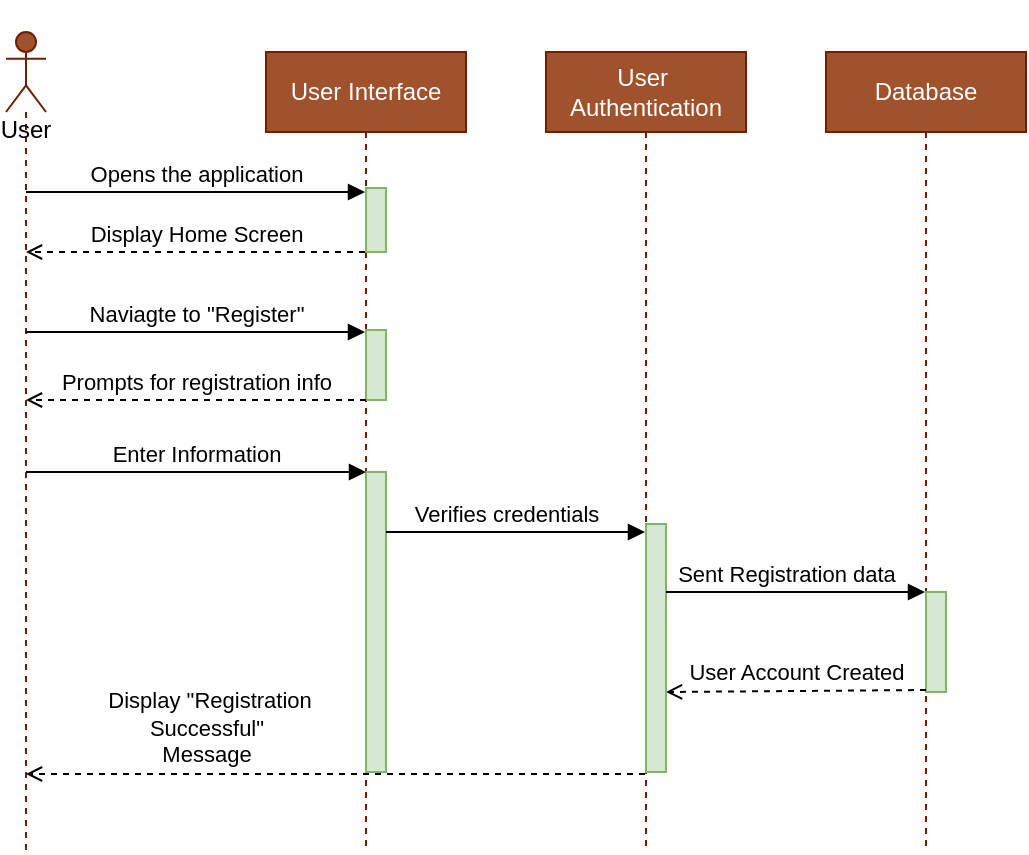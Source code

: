 <mxfile version="22.1.3" type="device" pages="13">
  <diagram name="1-UserRegistartion" id="Fz3Y9RArSnoA0cIBPUR5">
    <mxGraphModel dx="1114" dy="610" grid="1" gridSize="10" guides="1" tooltips="1" connect="1" arrows="1" fold="1" page="1" pageScale="1" pageWidth="827" pageHeight="1169" math="0" shadow="0">
      <root>
        <mxCell id="0" />
        <mxCell id="1" parent="0" />
        <mxCell id="6sPfocSNQYSiw-mJiT_H-10" value="User Interface" style="shape=umlLifeline;perimeter=lifelinePerimeter;whiteSpace=wrap;html=1;container=1;dropTarget=0;collapsible=0;recursiveResize=0;outlineConnect=0;portConstraint=eastwest;newEdgeStyle={&quot;curved&quot;:0,&quot;rounded&quot;:0};fillColor=#a0522d;strokeColor=#6D1F00;fontColor=#ffffff;" parent="1" vertex="1">
          <mxGeometry x="280" y="40" width="100" height="400" as="geometry" />
        </mxCell>
        <mxCell id="8F8rogP1rOZZYeFJBkCE-1" value="" style="html=1;points=[[0,0,0,0,5],[0,1,0,0,-5],[1,0,0,0,5],[1,1,0,0,-5]];perimeter=orthogonalPerimeter;outlineConnect=0;targetShapes=umlLifeline;portConstraint=eastwest;newEdgeStyle={&quot;curved&quot;:0,&quot;rounded&quot;:0};fillColor=#d5e8d4;strokeColor=#82b366;" parent="6sPfocSNQYSiw-mJiT_H-10" vertex="1">
          <mxGeometry x="50" y="210" width="10" height="150" as="geometry" />
        </mxCell>
        <mxCell id="dv99KSgT25rQU448zv8p-1" value="" style="html=1;points=[[0,0,0,0,5],[0,1,0,0,-5],[1,0,0,0,5],[1,1,0,0,-5]];perimeter=orthogonalPerimeter;outlineConnect=0;targetShapes=umlLifeline;portConstraint=eastwest;newEdgeStyle={&quot;curved&quot;:0,&quot;rounded&quot;:0};fillColor=#d5e8d4;strokeColor=#82b366;" vertex="1" parent="6sPfocSNQYSiw-mJiT_H-10">
          <mxGeometry x="50" y="68" width="10" height="32" as="geometry" />
        </mxCell>
        <mxCell id="dv99KSgT25rQU448zv8p-2" value="" style="html=1;points=[[0,0,0,0,5],[0,1,0,0,-5],[1,0,0,0,5],[1,1,0,0,-5]];perimeter=orthogonalPerimeter;outlineConnect=0;targetShapes=umlLifeline;portConstraint=eastwest;newEdgeStyle={&quot;curved&quot;:0,&quot;rounded&quot;:0};fillColor=#d5e8d4;strokeColor=#82b366;" vertex="1" parent="6sPfocSNQYSiw-mJiT_H-10">
          <mxGeometry x="50" y="139" width="10" height="35" as="geometry" />
        </mxCell>
        <mxCell id="6sPfocSNQYSiw-mJiT_H-11" value="Database" style="shape=umlLifeline;perimeter=lifelinePerimeter;whiteSpace=wrap;html=1;container=1;dropTarget=0;collapsible=0;recursiveResize=0;outlineConnect=0;portConstraint=eastwest;newEdgeStyle={&quot;curved&quot;:0,&quot;rounded&quot;:0};fillColor=#a0522d;strokeColor=#6D1F00;fontColor=#ffffff;" parent="1" vertex="1">
          <mxGeometry x="560" y="40" width="100" height="400" as="geometry" />
        </mxCell>
        <mxCell id="8F8rogP1rOZZYeFJBkCE-2" value="" style="html=1;points=[[0,0,0,0,5],[0,1,0,0,-5],[1,0,0,0,5],[1,1,0,0,-5]];perimeter=orthogonalPerimeter;outlineConnect=0;targetShapes=umlLifeline;portConstraint=eastwest;newEdgeStyle={&quot;curved&quot;:0,&quot;rounded&quot;:0};fillColor=#d5e8d4;strokeColor=#82b366;" parent="6sPfocSNQYSiw-mJiT_H-11" vertex="1">
          <mxGeometry x="50" y="270" width="10" height="50" as="geometry" />
        </mxCell>
        <mxCell id="6sPfocSNQYSiw-mJiT_H-12" value="&lt;br&gt;&lt;br&gt;&lt;br&gt;&lt;br&gt;User" style="shape=umlLifeline;perimeter=lifelinePerimeter;whiteSpace=wrap;html=1;container=1;dropTarget=0;collapsible=0;recursiveResize=0;outlineConnect=0;portConstraint=eastwest;newEdgeStyle={&quot;curved&quot;:0,&quot;rounded&quot;:0};participant=umlActor;fillColor=#a0522d;strokeColor=#6D1F00;fontColor=#000000;" parent="1" vertex="1">
          <mxGeometry x="150" y="30" width="20" height="410" as="geometry" />
        </mxCell>
        <mxCell id="6sPfocSNQYSiw-mJiT_H-18" value="Opens the application" style="html=1;verticalAlign=bottom;endArrow=block;curved=0;rounded=0;align=center;labelPosition=left;verticalLabelPosition=top;textDirection=ltr;" parent="1" target="6sPfocSNQYSiw-mJiT_H-10" edge="1">
          <mxGeometry width="80" relative="1" as="geometry">
            <mxPoint x="160" y="110" as="sourcePoint" />
            <mxPoint x="240" y="110" as="targetPoint" />
          </mxGeometry>
        </mxCell>
        <mxCell id="6sPfocSNQYSiw-mJiT_H-19" value="Display Home Screen" style="html=1;verticalAlign=bottom;endArrow=open;curved=0;rounded=0;entryX=0.5;entryY=0.24;entryDx=0;entryDy=0;entryPerimeter=0;align=center;labelPosition=left;verticalLabelPosition=top;textDirection=ltr;dashed=1;endFill=0;" parent="1" source="6sPfocSNQYSiw-mJiT_H-10" edge="1">
          <mxGeometry width="80" relative="1" as="geometry">
            <mxPoint x="510" y="142" as="sourcePoint" />
            <mxPoint x="160" y="140" as="targetPoint" />
          </mxGeometry>
        </mxCell>
        <mxCell id="6sPfocSNQYSiw-mJiT_H-20" value="Naviagte to &quot;Register&quot;" style="html=1;verticalAlign=bottom;endArrow=block;curved=0;rounded=0;align=center;labelPosition=left;verticalLabelPosition=top;textDirection=ltr;" parent="1" target="6sPfocSNQYSiw-mJiT_H-10" edge="1">
          <mxGeometry width="80" relative="1" as="geometry">
            <mxPoint x="160" y="180" as="sourcePoint" />
            <mxPoint x="510" y="182" as="targetPoint" />
          </mxGeometry>
        </mxCell>
        <mxCell id="6sPfocSNQYSiw-mJiT_H-21" value="Prompts for registration info" style="html=1;verticalAlign=bottom;endArrow=open;curved=0;rounded=0;align=center;labelPosition=left;verticalLabelPosition=top;textDirection=ltr;dashed=1;endFill=0;" parent="1" edge="1">
          <mxGeometry width="80" relative="1" as="geometry">
            <mxPoint x="330" y="214" as="sourcePoint" />
            <mxPoint x="160" y="214" as="targetPoint" />
          </mxGeometry>
        </mxCell>
        <mxCell id="6sPfocSNQYSiw-mJiT_H-22" value="Enter Information" style="html=1;verticalAlign=bottom;endArrow=block;curved=0;rounded=0;align=center;labelPosition=left;verticalLabelPosition=top;textDirection=ltr;" parent="1" edge="1">
          <mxGeometry width="80" relative="1" as="geometry">
            <mxPoint x="160" y="250" as="sourcePoint" />
            <mxPoint x="330" y="250" as="targetPoint" />
          </mxGeometry>
        </mxCell>
        <mxCell id="6sPfocSNQYSiw-mJiT_H-23" value="Sent Registration data" style="html=1;verticalAlign=bottom;endArrow=block;curved=0;rounded=0;align=center;labelPosition=left;verticalLabelPosition=top;textDirection=ltr;" parent="1" edge="1">
          <mxGeometry x="1" y="-77" width="80" relative="1" as="geometry">
            <mxPoint x="340" y="280" as="sourcePoint" />
            <mxPoint x="469.5" y="280" as="targetPoint" />
            <mxPoint x="70" y="-47" as="offset" />
          </mxGeometry>
        </mxCell>
        <mxCell id="6sPfocSNQYSiw-mJiT_H-32" value="User Account Created" style="html=1;verticalAlign=bottom;endArrow=open;curved=0;rounded=0;align=center;labelPosition=left;verticalLabelPosition=top;textDirection=ltr;dashed=1;endFill=0;" parent="1" edge="1">
          <mxGeometry width="80" relative="1" as="geometry">
            <mxPoint x="610" y="359" as="sourcePoint" />
            <mxPoint x="480" y="360" as="targetPoint" />
          </mxGeometry>
        </mxCell>
        <mxCell id="6sPfocSNQYSiw-mJiT_H-33" value="&amp;nbsp;Display &quot;Registration &lt;br&gt;Successful&quot;&lt;br&gt;Message" style="html=1;verticalAlign=bottom;endArrow=open;curved=0;rounded=0;align=center;labelPosition=left;verticalLabelPosition=top;textDirection=ltr;dashed=1;endFill=0;" parent="1" source="zyxUta6fR6zcygJMn0z5-1" edge="1">
          <mxGeometry x="0.418" y="-1" width="80" relative="1" as="geometry">
            <mxPoint x="329.5" y="401" as="sourcePoint" />
            <mxPoint x="160" y="401" as="targetPoint" />
            <mxPoint as="offset" />
          </mxGeometry>
        </mxCell>
        <mxCell id="zyxUta6fR6zcygJMn0z5-1" value="User&amp;nbsp;&lt;br&gt;Authentication" style="shape=umlLifeline;perimeter=lifelinePerimeter;whiteSpace=wrap;html=1;container=1;dropTarget=0;collapsible=0;recursiveResize=0;outlineConnect=0;portConstraint=eastwest;newEdgeStyle={&quot;curved&quot;:0,&quot;rounded&quot;:0};fillColor=#a0522d;strokeColor=#6D1F00;fontColor=#ffffff;" parent="1" vertex="1">
          <mxGeometry x="420" y="40" width="100" height="400" as="geometry" />
        </mxCell>
        <mxCell id="EMKddCkOZEumQ89yFmyu-1" value="" style="html=1;points=[[0,0,0,0,5],[0,1,0,0,-5],[1,0,0,0,5],[1,1,0,0,-5]];perimeter=orthogonalPerimeter;outlineConnect=0;targetShapes=umlLifeline;portConstraint=eastwest;newEdgeStyle={&quot;curved&quot;:0,&quot;rounded&quot;:0};fillColor=#d5e8d4;strokeColor=#82b366;" parent="zyxUta6fR6zcygJMn0z5-1" vertex="1">
          <mxGeometry x="50" y="236" width="10" height="124" as="geometry" />
        </mxCell>
        <mxCell id="21WQZ-idyiJm4bKPjxc--1" value="Verifies credentials" style="html=1;verticalAlign=bottom;endArrow=block;curved=0;rounded=0;align=center;labelPosition=left;verticalLabelPosition=top;textDirection=ltr;" parent="1" target="6sPfocSNQYSiw-mJiT_H-11" edge="1">
          <mxGeometry x="-1" y="85" width="80" relative="1" as="geometry">
            <mxPoint x="480" y="310" as="sourcePoint" />
            <mxPoint x="590" y="310" as="targetPoint" />
            <mxPoint x="-80" y="55" as="offset" />
          </mxGeometry>
        </mxCell>
      </root>
    </mxGraphModel>
  </diagram>
  <diagram id="lPLIm8WbgtJIolYUbTPu" name="2-UserLogin">
    <mxGraphModel dx="1114" dy="610" grid="1" gridSize="10" guides="1" tooltips="1" connect="1" arrows="1" fold="1" page="1" pageScale="1" pageWidth="850" pageHeight="1100" math="0" shadow="0">
      <root>
        <mxCell id="0" />
        <mxCell id="1" parent="0" />
        <mxCell id="s5nf9SFniMlntacgUoqj-1" value="User Interface" style="shape=umlLifeline;perimeter=lifelinePerimeter;whiteSpace=wrap;html=1;container=1;dropTarget=0;collapsible=0;recursiveResize=0;outlineConnect=0;portConstraint=eastwest;newEdgeStyle={&quot;curved&quot;:0,&quot;rounded&quot;:0};fillColor=#a0522d;strokeColor=#6D1F00;fontColor=#ffffff;" parent="1" vertex="1">
          <mxGeometry x="280" y="40" width="100" height="560" as="geometry" />
        </mxCell>
        <mxCell id="Ak3YSsIJOuMw2iZsONbj-1" value="" style="html=1;points=[[0,0,0,0,5],[0,1,0,0,-5],[1,0,0,0,5],[1,1,0,0,-5]];perimeter=orthogonalPerimeter;outlineConnect=0;targetShapes=umlLifeline;portConstraint=eastwest;newEdgeStyle={&quot;curved&quot;:0,&quot;rounded&quot;:0};fillColor=#d5e8d4;strokeColor=#82b366;" vertex="1" parent="s5nf9SFniMlntacgUoqj-1">
          <mxGeometry x="50" y="69" width="10" height="32" as="geometry" />
        </mxCell>
        <mxCell id="Ak3YSsIJOuMw2iZsONbj-2" value="" style="html=1;points=[[0,0,0,0,5],[0,1,0,0,-5],[1,0,0,0,5],[1,1,0,0,-5]];perimeter=orthogonalPerimeter;outlineConnect=0;targetShapes=umlLifeline;portConstraint=eastwest;newEdgeStyle={&quot;curved&quot;:0,&quot;rounded&quot;:0};fillColor=#d5e8d4;strokeColor=#82b366;" vertex="1" parent="s5nf9SFniMlntacgUoqj-1">
          <mxGeometry x="50" y="139" width="10" height="35" as="geometry" />
        </mxCell>
        <mxCell id="Ak3YSsIJOuMw2iZsONbj-3" value="" style="html=1;points=[[0,0,0,0,5],[0,1,0,0,-5],[1,0,0,0,5],[1,1,0,0,-5]];perimeter=orthogonalPerimeter;outlineConnect=0;targetShapes=umlLifeline;portConstraint=eastwest;newEdgeStyle={&quot;curved&quot;:0,&quot;rounded&quot;:0};fillColor=#d5e8d4;strokeColor=#82b366;" vertex="1" parent="s5nf9SFniMlntacgUoqj-1">
          <mxGeometry x="49" y="209" width="10" height="271" as="geometry" />
        </mxCell>
        <mxCell id="s5nf9SFniMlntacgUoqj-2" value="User&amp;nbsp;&lt;br&gt;Authentication" style="shape=umlLifeline;perimeter=lifelinePerimeter;whiteSpace=wrap;html=1;container=1;dropTarget=0;collapsible=0;recursiveResize=0;outlineConnect=0;portConstraint=eastwest;newEdgeStyle={&quot;curved&quot;:0,&quot;rounded&quot;:0};fillColor=#a0522d;strokeColor=#6D1F00;fontColor=#ffffff;" parent="1" vertex="1">
          <mxGeometry x="450" y="35" width="100" height="565" as="geometry" />
        </mxCell>
        <mxCell id="s5nf9SFniMlntacgUoqj-42" value="" style="html=1;points=[[0,0,0,0,5],[0,1,0,0,-5],[1,0,0,0,5],[1,1,0,0,-5]];perimeter=orthogonalPerimeter;outlineConnect=0;targetShapes=umlLifeline;portConstraint=eastwest;newEdgeStyle={&quot;curved&quot;:0,&quot;rounded&quot;:0};fillColor=#d5e8d4;strokeColor=#82b366;" parent="s5nf9SFniMlntacgUoqj-2" vertex="1">
          <mxGeometry x="50" y="240" width="10" height="245" as="geometry" />
        </mxCell>
        <mxCell id="s5nf9SFniMlntacgUoqj-3" value="&lt;br&gt;&lt;br&gt;&lt;br&gt;&lt;br&gt;User" style="shape=umlLifeline;perimeter=lifelinePerimeter;whiteSpace=wrap;html=1;container=1;dropTarget=0;collapsible=0;recursiveResize=0;outlineConnect=0;portConstraint=eastwest;newEdgeStyle={&quot;curved&quot;:0,&quot;rounded&quot;:0};participant=umlActor;fillColor=#a0522d;strokeColor=#6D1F00;fontColor=#000000;" parent="1" vertex="1">
          <mxGeometry x="150" y="30" width="20" height="570" as="geometry" />
        </mxCell>
        <mxCell id="s5nf9SFniMlntacgUoqj-4" value="Database" style="shape=umlLifeline;perimeter=lifelinePerimeter;whiteSpace=wrap;html=1;container=1;dropTarget=0;collapsible=0;recursiveResize=0;outlineConnect=0;portConstraint=eastwest;newEdgeStyle={&quot;curved&quot;:0,&quot;rounded&quot;:0};fillColor=#a0522d;strokeColor=#6D1F00;fontColor=#ffffff;" parent="1" vertex="1">
          <mxGeometry x="620" y="40" width="100" height="560" as="geometry" />
        </mxCell>
        <mxCell id="s5nf9SFniMlntacgUoqj-43" value="" style="html=1;points=[[0,0,0,0,5],[0,1,0,0,-5],[1,0,0,0,5],[1,1,0,0,-5]];perimeter=orthogonalPerimeter;outlineConnect=0;targetShapes=umlLifeline;portConstraint=eastwest;newEdgeStyle={&quot;curved&quot;:0,&quot;rounded&quot;:0};fillColor=#d5e8d4;strokeColor=#82b366;" parent="s5nf9SFniMlntacgUoqj-4" vertex="1">
          <mxGeometry x="49" y="267" width="10" height="173" as="geometry" />
        </mxCell>
        <mxCell id="s5nf9SFniMlntacgUoqj-30" value="Display &quot;Incorrect information&quot;&lt;br&gt;Message" style="html=1;verticalAlign=bottom;endArrow=open;curved=0;rounded=0;align=center;labelPosition=left;verticalLabelPosition=top;textDirection=ltr;dashed=1;endFill=0;" parent="s5nf9SFniMlntacgUoqj-4" edge="1">
          <mxGeometry x="0.526" y="2" width="80" relative="1" as="geometry">
            <mxPoint x="-120.5" y="479" as="sourcePoint" />
            <mxPoint x="-460.5" y="479" as="targetPoint" />
            <mxPoint x="1" as="offset" />
          </mxGeometry>
        </mxCell>
        <mxCell id="s5nf9SFniMlntacgUoqj-5" value="Opens the application" style="html=1;verticalAlign=bottom;endArrow=block;curved=0;rounded=0;align=center;labelPosition=left;verticalLabelPosition=top;textDirection=ltr;" parent="1" target="s5nf9SFniMlntacgUoqj-1" edge="1">
          <mxGeometry width="80" relative="1" as="geometry">
            <mxPoint x="160" y="110" as="sourcePoint" />
            <mxPoint x="240" y="110" as="targetPoint" />
          </mxGeometry>
        </mxCell>
        <mxCell id="s5nf9SFniMlntacgUoqj-6" value="Display Home Screen" style="html=1;verticalAlign=bottom;endArrow=open;curved=0;rounded=0;entryX=0.5;entryY=0.24;entryDx=0;entryDy=0;entryPerimeter=0;align=center;labelPosition=left;verticalLabelPosition=top;textDirection=ltr;dashed=1;endFill=0;" parent="1" edge="1">
          <mxGeometry width="80" relative="1" as="geometry">
            <mxPoint x="330" y="140" as="sourcePoint" />
            <mxPoint x="160" y="140" as="targetPoint" />
          </mxGeometry>
        </mxCell>
        <mxCell id="s5nf9SFniMlntacgUoqj-7" value="Navigate to &quot;Login&quot;" style="html=1;verticalAlign=bottom;endArrow=block;curved=0;rounded=0;align=center;labelPosition=left;verticalLabelPosition=top;textDirection=ltr;" parent="1" target="s5nf9SFniMlntacgUoqj-1" edge="1">
          <mxGeometry width="80" relative="1" as="geometry">
            <mxPoint x="160" y="180" as="sourcePoint" />
            <mxPoint x="510" y="182" as="targetPoint" />
          </mxGeometry>
        </mxCell>
        <mxCell id="s5nf9SFniMlntacgUoqj-8" value="Prompts for Login info" style="html=1;verticalAlign=bottom;endArrow=open;curved=0;rounded=0;align=center;labelPosition=left;verticalLabelPosition=top;textDirection=ltr;dashed=1;endFill=0;" parent="1" edge="1">
          <mxGeometry width="80" relative="1" as="geometry">
            <mxPoint x="330" y="214" as="sourcePoint" />
            <mxPoint x="160" y="214" as="targetPoint" />
          </mxGeometry>
        </mxCell>
        <mxCell id="s5nf9SFniMlntacgUoqj-9" value="Enter Information" style="html=1;verticalAlign=bottom;endArrow=block;curved=0;rounded=0;align=center;labelPosition=left;verticalLabelPosition=top;textDirection=ltr;" parent="1" edge="1">
          <mxGeometry width="80" relative="1" as="geometry">
            <mxPoint x="160" y="250" as="sourcePoint" />
            <mxPoint x="330" y="250" as="targetPoint" />
          </mxGeometry>
        </mxCell>
        <mxCell id="s5nf9SFniMlntacgUoqj-16" value="Verifies credentials" style="html=1;verticalAlign=bottom;endArrow=block;curved=0;rounded=0;align=center;labelPosition=left;verticalLabelPosition=top;textDirection=ltr;" parent="1" source="s5nf9SFniMlntacgUoqj-42" edge="1">
          <mxGeometry width="80" relative="1" as="geometry">
            <mxPoint x="520" y="310" as="sourcePoint" />
            <mxPoint x="669" y="310" as="targetPoint" />
          </mxGeometry>
        </mxCell>
        <mxCell id="s5nf9SFniMlntacgUoqj-10" value="Sent Login data" style="html=1;verticalAlign=bottom;endArrow=block;curved=0;rounded=0;align=center;labelPosition=left;verticalLabelPosition=top;textDirection=ltr;" parent="1" edge="1">
          <mxGeometry x="0.003" width="80" relative="1" as="geometry">
            <mxPoint x="340" y="280" as="sourcePoint" />
            <mxPoint x="501" y="280" as="targetPoint" />
            <mxPoint as="offset" />
          </mxGeometry>
        </mxCell>
        <mxCell id="s5nf9SFniMlntacgUoqj-41" value="Credentials Valid" style="html=1;verticalAlign=bottom;endArrow=open;curved=0;rounded=0;align=center;labelPosition=left;verticalLabelPosition=top;textDirection=ltr;dashed=1;endFill=0;" parent="1" target="s5nf9SFniMlntacgUoqj-42" edge="1">
          <mxGeometry width="80" relative="1" as="geometry">
            <mxPoint x="665.5" y="360" as="sourcePoint" />
            <mxPoint x="520" y="360" as="targetPoint" />
          </mxGeometry>
        </mxCell>
        <mxCell id="s5nf9SFniMlntacgUoqj-20" value="Dislplay &quot;Login Sucessfully&quot;&lt;br&gt;Message" style="html=1;verticalAlign=bottom;endArrow=open;curved=0;rounded=0;align=center;labelPosition=left;verticalLabelPosition=top;textDirection=ltr;dashed=1;endFill=0;" parent="1" edge="1">
          <mxGeometry x="0.47" width="80" relative="1" as="geometry">
            <mxPoint x="498" y="404" as="sourcePoint" />
            <mxPoint x="158.5" y="404" as="targetPoint" />
            <mxPoint as="offset" />
          </mxGeometry>
        </mxCell>
        <mxCell id="gLQFdpCxbUBeIzbGOZET-1" value="alt" style="shape=umlFrame;whiteSpace=wrap;html=1;pointerEvents=0;fillColor=#f5f5f5;fontColor=#333333;strokeColor=#666666;" parent="1" vertex="1">
          <mxGeometry x="140" y="320" width="560" height="260" as="geometry" />
        </mxCell>
        <mxCell id="gLQFdpCxbUBeIzbGOZET-2" value="[Data is valid]" style="text;html=1;align=center;verticalAlign=middle;resizable=0;points=[];autosize=1;strokeColor=none;fillColor=none;fontStyle=1" parent="1" vertex="1">
          <mxGeometry x="220" y="318" width="100" height="30" as="geometry" />
        </mxCell>
        <mxCell id="gLQFdpCxbUBeIzbGOZET-3" value="" style="line;strokeWidth=1;fillColor=none;align=left;verticalAlign=middle;spacingTop=-1;spacingLeft=3;spacingRight=3;rotatable=0;labelPosition=right;points=[];portConstraint=eastwest;strokeColor=inherit;dashed=1;" parent="1" vertex="1">
          <mxGeometry x="140" y="436" width="560" height="8" as="geometry" />
        </mxCell>
        <mxCell id="s5nf9SFniMlntacgUoqj-29" value="Credentials invalid" style="html=1;verticalAlign=bottom;endArrow=open;curved=0;rounded=0;align=center;labelPosition=left;verticalLabelPosition=top;textDirection=ltr;dashed=1;endFill=0;" parent="1" edge="1">
          <mxGeometry width="80" relative="1" as="geometry">
            <mxPoint x="669" y="480" as="sourcePoint" />
            <mxPoint x="510" y="480" as="targetPoint" />
          </mxGeometry>
        </mxCell>
        <mxCell id="s5nf9SFniMlntacgUoqj-37" value="&lt;br&gt;&lt;span style=&quot;color: rgb(0, 0, 0); font-family: Helvetica; font-size: 11px; font-style: normal; font-variant-ligatures: normal; font-variant-caps: normal; font-weight: 400; letter-spacing: normal; orphans: 2; text-align: center; text-indent: 0px; text-transform: none; widows: 2; word-spacing: 0px; -webkit-text-stroke-width: 0px; background-color: rgb(255, 255, 255); text-decoration-thickness: initial; text-decoration-style: initial; text-decoration-color: initial; float: none; display: inline !important;&quot;&gt;Re-enters login credentials&lt;/span&gt;" style="html=1;verticalAlign=bottom;endArrow=block;curved=0;rounded=0;align=center;labelPosition=left;verticalLabelPosition=top;textDirection=ltr;" parent="1" edge="1">
          <mxGeometry width="80" relative="1" as="geometry">
            <mxPoint x="160" y="560" as="sourcePoint" />
            <mxPoint x="329.5" y="560.0" as="targetPoint" />
          </mxGeometry>
        </mxCell>
        <mxCell id="M3i5KGm4KR9CWoiiu_UU-2" value="[Data is invalid]" style="text;html=1;align=center;verticalAlign=middle;resizable=0;points=[];autosize=1;strokeColor=none;fillColor=none;fontStyle=1" parent="1" vertex="1">
          <mxGeometry x="215" y="439" width="110" height="30" as="geometry" />
        </mxCell>
      </root>
    </mxGraphModel>
  </diagram>
  <diagram id="Qy_r-2nYFjTtT0tDM0kH" name="3-Search">
    <mxGraphModel dx="1114" dy="610" grid="1" gridSize="10" guides="1" tooltips="1" connect="1" arrows="1" fold="1" page="1" pageScale="1" pageWidth="850" pageHeight="1100" math="0" shadow="0">
      <root>
        <mxCell id="0" />
        <mxCell id="1" parent="0" />
        <mxCell id="TNnI7GPbyYapZXuuYUMQ-1" value="&lt;br&gt;&lt;br&gt;&lt;br&gt;&lt;br&gt;User" style="shape=umlLifeline;perimeter=lifelinePerimeter;whiteSpace=wrap;html=1;container=1;dropTarget=0;collapsible=0;recursiveResize=0;outlineConnect=0;portConstraint=eastwest;newEdgeStyle={&quot;curved&quot;:0,&quot;rounded&quot;:0};participant=umlActor;fillColor=#a0522d;strokeColor=#6D1F00;fontColor=#212121;" parent="1" vertex="1">
          <mxGeometry x="90" y="41" width="20" height="399" as="geometry" />
        </mxCell>
        <mxCell id="TNnI7GPbyYapZXuuYUMQ-2" value="User Interface" style="shape=umlLifeline;perimeter=lifelinePerimeter;whiteSpace=wrap;html=1;container=1;dropTarget=0;collapsible=0;recursiveResize=0;outlineConnect=0;portConstraint=eastwest;newEdgeStyle={&quot;curved&quot;:0,&quot;rounded&quot;:0};verticalAlign=middle;fillColor=#a0522d;strokeColor=#6D1F00;fontColor=#ffffff;" parent="1" vertex="1">
          <mxGeometry x="200" y="41" width="100" height="399" as="geometry" />
        </mxCell>
        <mxCell id="GI0kt1e6Zux4Z2Ygz4Ei-10" value="" style="html=1;points=[[0,0,0,0,5],[0,1,0,0,-5],[1,0,0,0,5],[1,1,0,0,-5]];perimeter=orthogonalPerimeter;outlineConnect=0;targetShapes=umlLifeline;portConstraint=eastwest;newEdgeStyle={&quot;curved&quot;:0,&quot;rounded&quot;:0};fillColor=#d5e8d4;strokeColor=#82b366;" parent="TNnI7GPbyYapZXuuYUMQ-2" vertex="1">
          <mxGeometry x="49" y="168" width="10" height="192" as="geometry" />
        </mxCell>
        <mxCell id="ieJ7c3OzSiS1HKAen8la-1" value="" style="html=1;points=[[0,0,0,0,5],[0,1,0,0,-5],[1,0,0,0,5],[1,1,0,0,-5]];perimeter=orthogonalPerimeter;outlineConnect=0;targetShapes=umlLifeline;portConstraint=eastwest;newEdgeStyle={&quot;curved&quot;:0,&quot;rounded&quot;:0};fillColor=#d5e8d4;strokeColor=#82b366;" vertex="1" parent="TNnI7GPbyYapZXuuYUMQ-2">
          <mxGeometry x="49" y="97" width="10" height="43" as="geometry" />
        </mxCell>
        <mxCell id="GI0kt1e6Zux4Z2Ygz4Ei-1" value="Search Engines" style="shape=umlLifeline;perimeter=lifelinePerimeter;whiteSpace=wrap;html=1;container=1;dropTarget=0;collapsible=0;recursiveResize=0;outlineConnect=0;portConstraint=eastwest;newEdgeStyle={&quot;curved&quot;:0,&quot;rounded&quot;:0};verticalAlign=middle;fillColor=#a0522d;strokeColor=#6D1F00;fontColor=#ffffff;" parent="1" vertex="1">
          <mxGeometry x="360" y="41" width="100" height="399" as="geometry" />
        </mxCell>
        <mxCell id="GI0kt1e6Zux4Z2Ygz4Ei-2" value="Database" style="shape=umlLifeline;perimeter=lifelinePerimeter;whiteSpace=wrap;html=1;container=1;dropTarget=0;collapsible=0;recursiveResize=0;outlineConnect=0;portConstraint=eastwest;newEdgeStyle={&quot;curved&quot;:0,&quot;rounded&quot;:0};verticalAlign=middle;fillColor=#a0522d;strokeColor=#6D1F00;fontColor=#ffffff;" parent="1" vertex="1">
          <mxGeometry x="520" y="41" width="100" height="399" as="geometry" />
        </mxCell>
        <mxCell id="qNNpLYPe5NX6EpY3YanT-2" value="" style="html=1;points=[[0,0,0,0,5],[0,1,0,0,-5],[1,0,0,0,5],[1,1,0,0,-5]];perimeter=orthogonalPerimeter;outlineConnect=0;targetShapes=umlLifeline;portConstraint=eastwest;newEdgeStyle={&quot;curved&quot;:0,&quot;rounded&quot;:0};fillColor=#d5e8d4;strokeColor=#82b366;" parent="GI0kt1e6Zux4Z2Ygz4Ei-2" vertex="1">
          <mxGeometry x="50" y="222" width="10" height="51" as="geometry" />
        </mxCell>
        <mxCell id="GI0kt1e6Zux4Z2Ygz4Ei-3" value="Initiates book search" style="html=1;verticalAlign=bottom;endArrow=block;curved=0;rounded=0;" parent="1" target="TNnI7GPbyYapZXuuYUMQ-2" edge="1">
          <mxGeometry width="80" relative="1" as="geometry">
            <mxPoint x="100" y="139" as="sourcePoint" />
            <mxPoint x="180" y="139" as="targetPoint" />
          </mxGeometry>
        </mxCell>
        <mxCell id="GI0kt1e6Zux4Z2Ygz4Ei-4" value="Sends search query" style="html=1;verticalAlign=bottom;endArrow=block;curved=0;rounded=0;" parent="1" edge="1">
          <mxGeometry x="0.003" width="80" relative="1" as="geometry">
            <mxPoint x="259.5" y="230.5" as="sourcePoint" />
            <mxPoint x="409" y="230.5" as="targetPoint" />
            <mxPoint as="offset" />
          </mxGeometry>
        </mxCell>
        <mxCell id="GI0kt1e6Zux4Z2Ygz4Ei-5" value="Queries for books" style="html=1;verticalAlign=bottom;endArrow=block;curved=0;rounded=0;" parent="1" edge="1">
          <mxGeometry x="0.003" width="80" relative="1" as="geometry">
            <mxPoint x="410" y="263" as="sourcePoint" />
            <mxPoint x="570" y="263.5" as="targetPoint" />
            <mxPoint as="offset" />
          </mxGeometry>
        </mxCell>
        <mxCell id="GI0kt1e6Zux4Z2Ygz4Ei-7" value="Returns search results" style="html=1;verticalAlign=bottom;endArrow=open;curved=0;rounded=0;dashed=1;endFill=0;" parent="1" edge="1">
          <mxGeometry width="80" relative="1" as="geometry">
            <mxPoint x="570" y="313.5" as="sourcePoint" />
            <mxPoint x="419" y="313.5" as="targetPoint" />
            <mxPoint as="offset" />
          </mxGeometry>
        </mxCell>
        <mxCell id="GI0kt1e6Zux4Z2Ygz4Ei-8" value="Returns search results" style="html=1;verticalAlign=bottom;endArrow=open;curved=0;rounded=0;dashed=1;endFill=0;" parent="1" edge="1">
          <mxGeometry width="80" relative="1" as="geometry">
            <mxPoint x="410" y="341.5" as="sourcePoint" />
            <mxPoint x="260" y="341" as="targetPoint" />
            <mxPoint as="offset" />
          </mxGeometry>
        </mxCell>
        <mxCell id="GI0kt1e6Zux4Z2Ygz4Ei-9" value="Displays search results" style="html=1;verticalAlign=bottom;endArrow=open;curved=0;rounded=0;dashed=1;endFill=0;" parent="1" edge="1">
          <mxGeometry width="80" relative="1" as="geometry">
            <mxPoint x="250" y="400" as="sourcePoint" />
            <mxPoint x="100" y="400" as="targetPoint" />
            <mxPoint as="offset" />
          </mxGeometry>
        </mxCell>
        <mxCell id="qNNpLYPe5NX6EpY3YanT-1" value="" style="html=1;points=[[0,0,0,0,5],[0,1,0,0,-5],[1,0,0,0,5],[1,1,0,0,-5]];perimeter=orthogonalPerimeter;outlineConnect=0;targetShapes=umlLifeline;portConstraint=eastwest;newEdgeStyle={&quot;curved&quot;:0,&quot;rounded&quot;:0};fillColor=#d5e8d4;strokeColor=#82b366;" parent="1" vertex="1">
          <mxGeometry x="409" y="230" width="10" height="111" as="geometry" />
        </mxCell>
        <mxCell id="tZnDveoq5CuCuH7VfWa9-1" value="Prompts for&amp;nbsp; Search" style="html=1;verticalAlign=bottom;endArrow=open;curved=0;rounded=0;dashed=1;endFill=0;" parent="1" edge="1">
          <mxGeometry width="80" relative="1" as="geometry">
            <mxPoint x="247" y="180" as="sourcePoint" />
            <mxPoint x="100" y="181" as="targetPoint" />
            <mxPoint as="offset" />
          </mxGeometry>
        </mxCell>
        <mxCell id="Pg7jTPjzpyTLPiIIQPyz-1" value="Enter Search value" style="html=1;verticalAlign=bottom;endArrow=block;curved=0;rounded=0;" parent="1" edge="1">
          <mxGeometry x="0.003" width="80" relative="1" as="geometry">
            <mxPoint x="100" y="210" as="sourcePoint" />
            <mxPoint x="249.5" y="210" as="targetPoint" />
            <mxPoint as="offset" />
          </mxGeometry>
        </mxCell>
      </root>
    </mxGraphModel>
  </diagram>
  <diagram id="5-QL-CxU74rCB4x1K4wd" name="4-viewbook">
    <mxGraphModel dx="1114" dy="610" grid="1" gridSize="10" guides="1" tooltips="1" connect="1" arrows="1" fold="1" page="1" pageScale="1" pageWidth="850" pageHeight="1100" math="0" shadow="0">
      <root>
        <mxCell id="0" />
        <mxCell id="1" parent="0" />
        <mxCell id="0iFs8PF8CKnE8deRCWBK-1" value="&lt;br&gt;&lt;br&gt;&lt;br&gt;&lt;br&gt;User" style="shape=umlLifeline;perimeter=lifelinePerimeter;whiteSpace=wrap;html=1;container=1;dropTarget=0;collapsible=0;recursiveResize=0;outlineConnect=0;portConstraint=eastwest;newEdgeStyle={&quot;curved&quot;:0,&quot;rounded&quot;:0};participant=umlActor;fillColor=#a0522d;fontColor=#000000;strokeColor=#6D1F00;" parent="1" vertex="1">
          <mxGeometry x="100" y="51" width="20" height="349" as="geometry" />
        </mxCell>
        <mxCell id="0iFs8PF8CKnE8deRCWBK-2" value="User Interface" style="shape=umlLifeline;perimeter=lifelinePerimeter;whiteSpace=wrap;html=1;container=1;dropTarget=0;collapsible=0;recursiveResize=0;outlineConnect=0;portConstraint=eastwest;newEdgeStyle={&quot;curved&quot;:0,&quot;rounded&quot;:0};verticalAlign=middle;fillColor=#a0522d;fontColor=#ffffff;strokeColor=#6D1F00;" parent="1" vertex="1">
          <mxGeometry x="210" y="51" width="100" height="349" as="geometry" />
        </mxCell>
        <mxCell id="0iFs8PF8CKnE8deRCWBK-3" value="" style="html=1;points=[[0,0,0,0,5],[0,1,0,0,-5],[1,0,0,0,5],[1,1,0,0,-5]];perimeter=orthogonalPerimeter;outlineConnect=0;targetShapes=umlLifeline;portConstraint=eastwest;newEdgeStyle={&quot;curved&quot;:0,&quot;rounded&quot;:0};fillColor=#d5e8d4;strokeColor=#82b366;" parent="0iFs8PF8CKnE8deRCWBK-2" vertex="1">
          <mxGeometry x="49" y="171" width="10" height="159" as="geometry" />
        </mxCell>
        <mxCell id="rJLEGZVnRMMWne-Dka9j-2" value="" style="html=1;points=[[0,0,0,0,5],[0,1,0,0,-5],[1,0,0,0,5],[1,1,0,0,-5]];perimeter=orthogonalPerimeter;outlineConnect=0;targetShapes=umlLifeline;portConstraint=eastwest;newEdgeStyle={&quot;curved&quot;:0,&quot;rounded&quot;:0};fillColor=#d5e8d4;strokeColor=#82b366;" vertex="1" parent="0iFs8PF8CKnE8deRCWBK-2">
          <mxGeometry x="50" y="96" width="10" height="44" as="geometry" />
        </mxCell>
        <mxCell id="0iFs8PF8CKnE8deRCWBK-4" value="Database" style="shape=umlLifeline;perimeter=lifelinePerimeter;whiteSpace=wrap;html=1;container=1;dropTarget=0;collapsible=0;recursiveResize=0;outlineConnect=0;portConstraint=eastwest;newEdgeStyle={&quot;curved&quot;:0,&quot;rounded&quot;:0};verticalAlign=middle;fillColor=#a0522d;fontColor=#ffffff;strokeColor=#6D1F00;" parent="1" vertex="1">
          <mxGeometry x="450" y="51" width="100" height="349" as="geometry" />
        </mxCell>
        <mxCell id="0iFs8PF8CKnE8deRCWBK-13" value="" style="html=1;points=[[0,0,0,0,5],[0,1,0,0,-5],[1,0,0,0,5],[1,1,0,0,-5]];perimeter=orthogonalPerimeter;outlineConnect=0;targetShapes=umlLifeline;portConstraint=eastwest;newEdgeStyle={&quot;curved&quot;:0,&quot;rounded&quot;:0};fillColor=#d5e8d4;strokeColor=#82b366;" parent="0iFs8PF8CKnE8deRCWBK-4" vertex="1">
          <mxGeometry x="50" y="200" width="10" height="70" as="geometry" />
        </mxCell>
        <mxCell id="0iFs8PF8CKnE8deRCWBK-7" value="Requests to view a book" style="html=1;verticalAlign=bottom;endArrow=block;curved=0;rounded=0;" parent="1" target="0iFs8PF8CKnE8deRCWBK-2" edge="1">
          <mxGeometry x="0.003" width="80" relative="1" as="geometry">
            <mxPoint x="110" y="149" as="sourcePoint" />
            <mxPoint x="190" y="149" as="targetPoint" />
            <mxPoint as="offset" />
          </mxGeometry>
        </mxCell>
        <mxCell id="0iFs8PF8CKnE8deRCWBK-8" value="Sent Book Title" style="html=1;verticalAlign=bottom;endArrow=block;curved=0;rounded=0;" parent="1" edge="1">
          <mxGeometry x="0.002" width="80" relative="1" as="geometry">
            <mxPoint x="270" y="253" as="sourcePoint" />
            <mxPoint x="499.5" y="253" as="targetPoint" />
            <mxPoint as="offset" />
          </mxGeometry>
        </mxCell>
        <mxCell id="0iFs8PF8CKnE8deRCWBK-11" value="Retrieves and returns book details" style="html=1;verticalAlign=bottom;endArrow=open;curved=0;rounded=0;dashed=1;endFill=0;" parent="1" source="0iFs8PF8CKnE8deRCWBK-4" edge="1">
          <mxGeometry width="80" relative="1" as="geometry">
            <mxPoint x="420" y="320.5" as="sourcePoint" />
            <mxPoint x="270" y="320" as="targetPoint" />
            <mxPoint as="offset" />
          </mxGeometry>
        </mxCell>
        <mxCell id="0iFs8PF8CKnE8deRCWBK-12" value="Displays book details" style="html=1;verticalAlign=bottom;endArrow=open;curved=0;rounded=0;dashed=1;endFill=0;" parent="1" edge="1">
          <mxGeometry width="80" relative="1" as="geometry">
            <mxPoint x="260" y="380" as="sourcePoint" />
            <mxPoint x="110" y="380" as="targetPoint" />
            <mxPoint as="offset" />
          </mxGeometry>
        </mxCell>
        <mxCell id="fW1_45elDKiEhAQ8tcOI-1" value="Prompt for Book Title" style="html=1;verticalAlign=bottom;endArrow=open;curved=0;rounded=0;dashed=1;endFill=0;" parent="1" edge="1">
          <mxGeometry width="80" relative="1" as="geometry">
            <mxPoint x="257" y="188" as="sourcePoint" />
            <mxPoint x="110" y="189" as="targetPoint" />
            <mxPoint as="offset" />
          </mxGeometry>
        </mxCell>
        <mxCell id="gzjnA5DKUpTausztklIL-1" value="Enter Book Title" style="html=1;verticalAlign=bottom;endArrow=block;curved=0;rounded=0;" parent="1" target="0iFs8PF8CKnE8deRCWBK-2" edge="1">
          <mxGeometry x="0.002" width="80" relative="1" as="geometry">
            <mxPoint x="110" y="225" as="sourcePoint" />
            <mxPoint x="210" y="225" as="targetPoint" />
            <mxPoint as="offset" />
          </mxGeometry>
        </mxCell>
      </root>
    </mxGraphModel>
  </diagram>
  <diagram id="QAHhkNhr3Wafjoq3aBpm" name="5-BorrowBook">
    <mxGraphModel dx="1114" dy="610" grid="1" gridSize="10" guides="1" tooltips="1" connect="1" arrows="1" fold="1" page="1" pageScale="1" pageWidth="850" pageHeight="1100" math="0" shadow="0">
      <root>
        <mxCell id="0" />
        <mxCell id="1" parent="0" />
        <mxCell id="S_mnlFDkWgN1CU1BQZlJ-1" value="&lt;br&gt;&lt;br&gt;&lt;br&gt;&lt;br&gt;User" style="shape=umlLifeline;perimeter=lifelinePerimeter;whiteSpace=wrap;html=1;container=1;dropTarget=0;collapsible=0;recursiveResize=0;outlineConnect=0;portConstraint=eastwest;newEdgeStyle={&quot;curved&quot;:0,&quot;rounded&quot;:0};participant=umlActor;fillColor=#a0522d;fontColor=#000000;strokeColor=#6D1F00;" parent="1" vertex="1">
          <mxGeometry x="100" y="51" width="20" height="509" as="geometry" />
        </mxCell>
        <mxCell id="S_mnlFDkWgN1CU1BQZlJ-2" value="User Interface" style="shape=umlLifeline;perimeter=lifelinePerimeter;whiteSpace=wrap;html=1;container=1;dropTarget=0;collapsible=0;recursiveResize=0;outlineConnect=0;portConstraint=eastwest;newEdgeStyle={&quot;curved&quot;:0,&quot;rounded&quot;:0};verticalAlign=middle;fillColor=#a0522d;fontColor=#ffffff;strokeColor=#6D1F00;" parent="1" vertex="1">
          <mxGeometry x="290" y="51" width="100" height="509" as="geometry" />
        </mxCell>
        <mxCell id="S_mnlFDkWgN1CU1BQZlJ-19" value="" style="html=1;points=[[0,0,0,0,5],[0,1,0,0,-5],[1,0,0,0,5],[1,1,0,0,-5]];perimeter=orthogonalPerimeter;outlineConnect=0;targetShapes=umlLifeline;portConstraint=eastwest;newEdgeStyle={&quot;curved&quot;:0,&quot;rounded&quot;:0};fillColor=#d5e8d4;strokeColor=#82b366;" parent="S_mnlFDkWgN1CU1BQZlJ-2" vertex="1">
          <mxGeometry x="50" y="307" width="10" height="154" as="geometry" />
        </mxCell>
        <mxCell id="7PL8ajXsaOxpoqngm8KB-1" value="" style="html=1;points=[[0,0,0,0,5],[0,1,0,0,-5],[1,0,0,0,5],[1,1,0,0,-5]];perimeter=orthogonalPerimeter;outlineConnect=0;targetShapes=umlLifeline;portConstraint=eastwest;newEdgeStyle={&quot;curved&quot;:0,&quot;rounded&quot;:0};fillColor=#d5e8d4;strokeColor=#82b366;" vertex="1" parent="S_mnlFDkWgN1CU1BQZlJ-2">
          <mxGeometry x="50" y="84" width="10" height="36" as="geometry" />
        </mxCell>
        <mxCell id="7PL8ajXsaOxpoqngm8KB-2" value="" style="html=1;points=[[0,0,0,0,5],[0,1,0,0,-5],[1,0,0,0,5],[1,1,0,0,-5]];perimeter=orthogonalPerimeter;outlineConnect=0;targetShapes=umlLifeline;portConstraint=eastwest;newEdgeStyle={&quot;curved&quot;:0,&quot;rounded&quot;:0};fillColor=#d5e8d4;strokeColor=#82b366;" vertex="1" parent="S_mnlFDkWgN1CU1BQZlJ-2">
          <mxGeometry x="50" y="147" width="10" height="113" as="geometry" />
        </mxCell>
        <mxCell id="S_mnlFDkWgN1CU1BQZlJ-4" value="Database" style="shape=umlLifeline;perimeter=lifelinePerimeter;whiteSpace=wrap;html=1;container=1;dropTarget=0;collapsible=0;recursiveResize=0;outlineConnect=0;portConstraint=eastwest;newEdgeStyle={&quot;curved&quot;:0,&quot;rounded&quot;:0};verticalAlign=middle;fillColor=#a0522d;fontColor=#ffffff;strokeColor=#6D1F00;" parent="1" vertex="1">
          <mxGeometry x="510" y="51" width="100" height="509" as="geometry" />
        </mxCell>
        <mxCell id="S_mnlFDkWgN1CU1BQZlJ-20" value="" style="html=1;points=[[0,0,0,0,5],[0,1,0,0,-5],[1,0,0,0,5],[1,1,0,0,-5]];perimeter=orthogonalPerimeter;outlineConnect=0;targetShapes=umlLifeline;portConstraint=eastwest;newEdgeStyle={&quot;curved&quot;:0,&quot;rounded&quot;:0};fillColor=#d5e8d4;strokeColor=#82b366;" parent="S_mnlFDkWgN1CU1BQZlJ-4" vertex="1">
          <mxGeometry x="50" y="179" width="10" height="51" as="geometry" />
        </mxCell>
        <mxCell id="S_mnlFDkWgN1CU1BQZlJ-22" value="" style="html=1;points=[[0,0,0,0,5],[0,1,0,0,-5],[1,0,0,0,5],[1,1,0,0,-5]];perimeter=orthogonalPerimeter;outlineConnect=0;targetShapes=umlLifeline;portConstraint=eastwest;newEdgeStyle={&quot;curved&quot;:0,&quot;rounded&quot;:0};fillColor=#d5e8d4;strokeColor=#82b366;" parent="S_mnlFDkWgN1CU1BQZlJ-4" vertex="1">
          <mxGeometry x="50" y="345" width="10" height="52" as="geometry" />
        </mxCell>
        <mxCell id="S_mnlFDkWgN1CU1BQZlJ-6" value="Requests to borrow a book" style="html=1;verticalAlign=bottom;endArrow=block;curved=0;rounded=0;" parent="1" edge="1">
          <mxGeometry x="0.003" width="80" relative="1" as="geometry">
            <mxPoint x="110" y="138" as="sourcePoint" />
            <mxPoint x="339.5" y="138" as="targetPoint" />
            <mxPoint as="offset" />
          </mxGeometry>
        </mxCell>
        <mxCell id="S_mnlFDkWgN1CU1BQZlJ-7" value="Sent book borrowing Data" style="html=1;verticalAlign=bottom;endArrow=block;curved=0;rounded=0;entryX=0;entryY=0;entryDx=0;entryDy=0;entryPerimeter=0;" parent="1" edge="1" source="7PL8ajXsaOxpoqngm8KB-2">
          <mxGeometry x="0.002" width="80" relative="1" as="geometry">
            <mxPoint x="350" y="230" as="sourcePoint" />
            <mxPoint x="560" y="231" as="targetPoint" />
            <mxPoint as="offset" />
          </mxGeometry>
        </mxCell>
        <mxCell id="S_mnlFDkWgN1CU1BQZlJ-8" value="Displays availability message" style="html=1;verticalAlign=bottom;endArrow=open;curved=0;rounded=0;dashed=1;endFill=0;" parent="1" edge="1">
          <mxGeometry x="0.002" width="80" relative="1" as="geometry">
            <mxPoint x="339.5" y="311" as="sourcePoint" />
            <mxPoint x="110" y="311" as="targetPoint" />
            <mxPoint as="offset" />
          </mxGeometry>
        </mxCell>
        <mxCell id="S_mnlFDkWgN1CU1BQZlJ-9" value="Notifies successful borrowing" style="html=1;verticalAlign=bottom;endArrow=open;curved=0;rounded=0;dashed=1;exitX=0.53;exitY=0.933;exitDx=0;exitDy=0;exitPerimeter=0;endFill=0;" parent="1" edge="1">
          <mxGeometry x="0.002" width="80" relative="1" as="geometry">
            <mxPoint x="339" y="511.217" as="sourcePoint" />
            <mxPoint x="109.5" y="511.217" as="targetPoint" />
            <mxPoint as="offset" />
          </mxGeometry>
        </mxCell>
        <mxCell id="S_mnlFDkWgN1CU1BQZlJ-13" value="Checks book availability" style="html=1;verticalAlign=bottom;endArrow=open;curved=0;rounded=0;dashed=1;endFill=0;" parent="1" edge="1">
          <mxGeometry width="80" relative="1" as="geometry">
            <mxPoint x="560.5" y="281" as="sourcePoint" />
            <mxPoint x="350" y="281" as="targetPoint" />
            <mxPoint as="offset" />
          </mxGeometry>
        </mxCell>
        <mxCell id="S_mnlFDkWgN1CU1BQZlJ-15" value="Requests to borrow a book" style="html=1;verticalAlign=bottom;endArrow=block;curved=0;rounded=0;" parent="1" edge="1">
          <mxGeometry x="0.003" width="80" relative="1" as="geometry">
            <mxPoint x="110" y="359" as="sourcePoint" />
            <mxPoint x="340" y="359" as="targetPoint" />
            <mxPoint as="offset" />
          </mxGeometry>
        </mxCell>
        <mxCell id="S_mnlFDkWgN1CU1BQZlJ-16" value="Sends borrowing request" style="html=1;verticalAlign=bottom;endArrow=block;curved=0;rounded=0;" parent="1" edge="1" source="S_mnlFDkWgN1CU1BQZlJ-19">
          <mxGeometry x="0.003" width="80" relative="1" as="geometry">
            <mxPoint x="364" y="398" as="sourcePoint" />
            <mxPoint x="559.5" y="398" as="targetPoint" />
            <mxPoint as="offset" />
          </mxGeometry>
        </mxCell>
        <mxCell id="S_mnlFDkWgN1CU1BQZlJ-17" value="Updates book status" style="html=1;verticalAlign=bottom;endArrow=open;curved=0;rounded=0;dashed=1;endFill=0;entryX=1;entryY=0.591;entryDx=0;entryDy=0;entryPerimeter=0;" parent="1" edge="1" target="S_mnlFDkWgN1CU1BQZlJ-19">
          <mxGeometry x="0.003" width="80" relative="1" as="geometry">
            <mxPoint x="559.5" y="449" as="sourcePoint" />
            <mxPoint x="362" y="449" as="targetPoint" />
            <mxPoint as="offset" />
          </mxGeometry>
        </mxCell>
        <mxCell id="QaTMmXujjSHTsXzPGtWx-1" value="Display Borrow Book Prompt" style="html=1;verticalAlign=bottom;endArrow=open;curved=0;rounded=0;dashed=1;endFill=0;" parent="1" edge="1">
          <mxGeometry x="0.002" width="80" relative="1" as="geometry">
            <mxPoint x="339.5" y="170" as="sourcePoint" />
            <mxPoint x="110" y="170" as="targetPoint" />
            <mxPoint as="offset" />
          </mxGeometry>
        </mxCell>
        <mxCell id="WLlSx6annyC-YcnbaBlm-1" value="Enter Information For Borrowing" style="html=1;verticalAlign=bottom;endArrow=block;curved=0;rounded=0;" parent="1" edge="1">
          <mxGeometry x="0.003" width="80" relative="1" as="geometry">
            <mxPoint x="110" y="200" as="sourcePoint" />
            <mxPoint x="339.5" y="200" as="targetPoint" />
            <mxPoint as="offset" />
          </mxGeometry>
        </mxCell>
      </root>
    </mxGraphModel>
  </diagram>
  <diagram id="T4zSuXA5ZOUC96aDJzZg" name="6-ReturnBook">
    <mxGraphModel dx="1114" dy="610" grid="1" gridSize="10" guides="1" tooltips="1" connect="1" arrows="1" fold="1" page="1" pageScale="1" pageWidth="850" pageHeight="1100" math="0" shadow="0">
      <root>
        <mxCell id="0" />
        <mxCell id="1" parent="0" />
        <mxCell id="CUwydPNLDUtDhvLV4OBC-1" value="&lt;br&gt;&lt;br&gt;&lt;br&gt;&lt;br&gt;User" style="shape=umlLifeline;perimeter=lifelinePerimeter;whiteSpace=wrap;html=1;container=1;dropTarget=0;collapsible=0;recursiveResize=0;outlineConnect=0;portConstraint=eastwest;newEdgeStyle={&quot;curved&quot;:0,&quot;rounded&quot;:0};participant=umlActor;fillColor=#a0522d;fontColor=#000000;strokeColor=#6D1F00;" parent="1" vertex="1">
          <mxGeometry x="100" y="51" width="20" height="429" as="geometry" />
        </mxCell>
        <mxCell id="CUwydPNLDUtDhvLV4OBC-2" value="User Interface" style="shape=umlLifeline;perimeter=lifelinePerimeter;whiteSpace=wrap;html=1;container=1;dropTarget=0;collapsible=0;recursiveResize=0;outlineConnect=0;portConstraint=eastwest;newEdgeStyle={&quot;curved&quot;:0,&quot;rounded&quot;:0};verticalAlign=middle;fillColor=#a0522d;fontColor=#ffffff;strokeColor=#6D1F00;" parent="1" vertex="1">
          <mxGeometry x="290" y="51" width="100" height="429" as="geometry" />
        </mxCell>
        <mxCell id="CUwydPNLDUtDhvLV4OBC-3" value="" style="html=1;points=[[0,0,0,0,5],[0,1,0,0,-5],[1,0,0,0,5],[1,1,0,0,-5]];perimeter=orthogonalPerimeter;outlineConnect=0;targetShapes=umlLifeline;portConstraint=eastwest;newEdgeStyle={&quot;curved&quot;:0,&quot;rounded&quot;:0};fillColor=#d5e8d4;strokeColor=#82b366;" parent="CUwydPNLDUtDhvLV4OBC-2" vertex="1">
          <mxGeometry x="50" y="288" width="10" height="120" as="geometry" />
        </mxCell>
        <mxCell id="3upn6mUKxzE0ML2NnIlY-2" value="" style="html=1;points=[[0,0,0,0,5],[0,1,0,0,-5],[1,0,0,0,5],[1,1,0,0,-5]];perimeter=orthogonalPerimeter;outlineConnect=0;targetShapes=umlLifeline;portConstraint=eastwest;newEdgeStyle={&quot;curved&quot;:0,&quot;rounded&quot;:0};fillColor=#d5e8d4;strokeColor=#82b366;" vertex="1" parent="CUwydPNLDUtDhvLV4OBC-2">
          <mxGeometry x="50" y="156.5" width="10" height="93.5" as="geometry" />
        </mxCell>
        <mxCell id="CUwydPNLDUtDhvLV4OBC-6" value="Database" style="shape=umlLifeline;perimeter=lifelinePerimeter;whiteSpace=wrap;html=1;container=1;dropTarget=0;collapsible=0;recursiveResize=0;outlineConnect=0;portConstraint=eastwest;newEdgeStyle={&quot;curved&quot;:0,&quot;rounded&quot;:0};verticalAlign=middle;fillColor=#a0522d;fontColor=#ffffff;strokeColor=#6D1F00;" parent="1" vertex="1">
          <mxGeometry x="510" y="51" width="100" height="429" as="geometry" />
        </mxCell>
        <mxCell id="CUwydPNLDUtDhvLV4OBC-7" value="Requests to return a book" style="html=1;verticalAlign=bottom;endArrow=block;curved=0;rounded=0;" parent="1" edge="1">
          <mxGeometry x="0.003" width="80" relative="1" as="geometry">
            <mxPoint x="110" y="140" as="sourcePoint" />
            <mxPoint x="339.5" y="140" as="targetPoint" />
            <mxPoint as="offset" />
          </mxGeometry>
        </mxCell>
        <mxCell id="CUwydPNLDUtDhvLV4OBC-8" value="Sent book return data" style="html=1;verticalAlign=bottom;endArrow=block;curved=0;rounded=0;entryX=0;entryY=0;entryDx=0;entryDy=0;entryPerimeter=0;" parent="1" edge="1">
          <mxGeometry x="0.005" width="80" relative="1" as="geometry">
            <mxPoint x="350" y="228" as="sourcePoint" />
            <mxPoint x="560" y="228" as="targetPoint" />
            <mxPoint as="offset" />
          </mxGeometry>
        </mxCell>
        <mxCell id="CUwydPNLDUtDhvLV4OBC-9" value="Displays message" style="html=1;verticalAlign=bottom;endArrow=open;curved=0;rounded=0;dashed=1;endFill=0;" parent="1" edge="1">
          <mxGeometry x="0.002" width="80" relative="1" as="geometry">
            <mxPoint x="339.5" y="300" as="sourcePoint" />
            <mxPoint x="110" y="300" as="targetPoint" />
            <mxPoint as="offset" />
          </mxGeometry>
        </mxCell>
        <mxCell id="CUwydPNLDUtDhvLV4OBC-10" value="Notifies success" style="html=1;verticalAlign=bottom;endArrow=open;curved=0;rounded=0;dashed=1;exitX=0.53;exitY=0.933;exitDx=0;exitDy=0;exitPerimeter=0;endFill=0;" parent="1" edge="1">
          <mxGeometry x="0.002" width="80" relative="1" as="geometry">
            <mxPoint x="339" y="458.217" as="sourcePoint" />
            <mxPoint x="109.5" y="458.217" as="targetPoint" />
            <mxPoint as="offset" />
          </mxGeometry>
        </mxCell>
        <mxCell id="CUwydPNLDUtDhvLV4OBC-12" value="Validates return" style="html=1;verticalAlign=bottom;endArrow=open;curved=0;rounded=0;dashed=1;endFill=0;" parent="1" edge="1">
          <mxGeometry width="80" relative="1" as="geometry">
            <mxPoint x="560.5" y="268" as="sourcePoint" />
            <mxPoint x="350" y="268" as="targetPoint" />
            <mxPoint as="offset" />
          </mxGeometry>
        </mxCell>
        <mxCell id="CUwydPNLDUtDhvLV4OBC-14" value="Confirms request" style="html=1;verticalAlign=bottom;endArrow=block;curved=0;rounded=0;" parent="1" edge="1">
          <mxGeometry x="0.003" width="80" relative="1" as="geometry">
            <mxPoint x="110" y="338" as="sourcePoint" />
            <mxPoint x="340" y="338" as="targetPoint" />
            <mxPoint as="offset" />
          </mxGeometry>
        </mxCell>
        <mxCell id="CUwydPNLDUtDhvLV4OBC-15" value="Sends request" style="html=1;verticalAlign=bottom;endArrow=block;curved=0;rounded=0;" parent="1" source="CUwydPNLDUtDhvLV4OBC-3" edge="1">
          <mxGeometry x="0.003" width="80" relative="1" as="geometry">
            <mxPoint x="363" y="378" as="sourcePoint" />
            <mxPoint x="560" y="378" as="targetPoint" />
            <mxPoint as="offset" />
          </mxGeometry>
        </mxCell>
        <mxCell id="CUwydPNLDUtDhvLV4OBC-16" value="Updates book status" style="html=1;verticalAlign=bottom;endArrow=open;curved=0;rounded=0;dashed=1;endFill=0;" parent="1" edge="1" target="CUwydPNLDUtDhvLV4OBC-3">
          <mxGeometry x="-0.002" width="80" relative="1" as="geometry">
            <mxPoint x="559.5" y="418" as="sourcePoint" />
            <mxPoint x="362" y="418" as="targetPoint" />
            <mxPoint as="offset" />
          </mxGeometry>
        </mxCell>
        <mxCell id="UwbkhK-Rnk4XbbwQu1Wv-1" value="Display Return Book Prompt" style="html=1;verticalAlign=bottom;endArrow=open;curved=0;rounded=0;dashed=1;endFill=0;" parent="1" edge="1">
          <mxGeometry x="0.002" width="80" relative="1" as="geometry">
            <mxPoint x="339.5" y="175" as="sourcePoint" />
            <mxPoint x="110" y="175" as="targetPoint" />
            <mxPoint as="offset" />
          </mxGeometry>
        </mxCell>
        <mxCell id="UID5P9XPyC-qxVyMD-Qj-1" value="Enter Book Return Information" style="html=1;verticalAlign=bottom;endArrow=block;curved=0;rounded=0;" parent="1" edge="1">
          <mxGeometry x="0.003" width="80" relative="1" as="geometry">
            <mxPoint x="110" y="210" as="sourcePoint" />
            <mxPoint x="339.5" y="210" as="targetPoint" />
            <mxPoint as="offset" />
          </mxGeometry>
        </mxCell>
        <mxCell id="CUwydPNLDUtDhvLV4OBC-4" value="" style="html=1;points=[[0,0,0,0,5],[0,1,0,0,-5],[1,0,0,0,5],[1,1,0,0,-5]];perimeter=orthogonalPerimeter;outlineConnect=0;targetShapes=umlLifeline;portConstraint=eastwest;newEdgeStyle={&quot;curved&quot;:0,&quot;rounded&quot;:0};fillColor=#d5e8d4;strokeColor=#82b366;" parent="1" vertex="1">
          <mxGeometry x="560" y="225" width="10" height="44" as="geometry" />
        </mxCell>
        <mxCell id="3upn6mUKxzE0ML2NnIlY-1" value="" style="html=1;points=[[0,0,0,0,5],[0,1,0,0,-5],[1,0,0,0,5],[1,1,0,0,-5]];perimeter=orthogonalPerimeter;outlineConnect=0;targetShapes=umlLifeline;portConstraint=eastwest;newEdgeStyle={&quot;curved&quot;:0,&quot;rounded&quot;:0};fillColor=#d5e8d4;strokeColor=#82b366;" vertex="1" parent="1">
          <mxGeometry x="560" y="375" width="10" height="44" as="geometry" />
        </mxCell>
        <mxCell id="3upn6mUKxzE0ML2NnIlY-3" value="" style="html=1;points=[[0,0,0,0,5],[0,1,0,0,-5],[1,0,0,0,5],[1,1,0,0,-5]];perimeter=orthogonalPerimeter;outlineConnect=0;targetShapes=umlLifeline;portConstraint=eastwest;newEdgeStyle={&quot;curved&quot;:0,&quot;rounded&quot;:0};fillColor=#d5e8d4;strokeColor=#82b366;" vertex="1" parent="1">
          <mxGeometry x="339" y="138" width="10" height="38" as="geometry" />
        </mxCell>
      </root>
    </mxGraphModel>
  </diagram>
  <diagram id="MPO9GjB6Uxe1s5iF5GBh" name="7-assignRights">
    <mxGraphModel dx="1114" dy="610" grid="1" gridSize="10" guides="1" tooltips="1" connect="1" arrows="1" fold="1" page="1" pageScale="1" pageWidth="850" pageHeight="1100" math="0" shadow="0">
      <root>
        <mxCell id="0" />
        <mxCell id="1" parent="0" />
        <mxCell id="iYHRbJV6iaYrQA4lK1bv-1" value="&lt;br&gt;&lt;br&gt;&lt;br&gt;&lt;br&gt;Admin" style="shape=umlLifeline;perimeter=lifelinePerimeter;whiteSpace=wrap;html=1;container=1;dropTarget=0;collapsible=0;recursiveResize=0;outlineConnect=0;portConstraint=eastwest;newEdgeStyle={&quot;curved&quot;:0,&quot;rounded&quot;:0};participant=umlActor;fillColor=#a0522d;fontColor=#000000;strokeColor=#6D1F00;" parent="1" vertex="1">
          <mxGeometry x="100" y="51" width="20" height="469" as="geometry" />
        </mxCell>
        <mxCell id="iYHRbJV6iaYrQA4lK1bv-2" value="Admin Interface" style="shape=umlLifeline;perimeter=lifelinePerimeter;whiteSpace=wrap;html=1;container=1;dropTarget=0;collapsible=0;recursiveResize=0;outlineConnect=0;portConstraint=eastwest;newEdgeStyle={&quot;curved&quot;:0,&quot;rounded&quot;:0};verticalAlign=middle;fillColor=#a0522d;fontColor=#ffffff;strokeColor=#6D1F00;" parent="1" vertex="1">
          <mxGeometry x="290" y="51" width="100" height="469" as="geometry" />
        </mxCell>
        <mxCell id="iYHRbJV6iaYrQA4lK1bv-3" value="" style="html=1;points=[[0,0,0,0,5],[0,1,0,0,-5],[1,0,0,0,5],[1,1,0,0,-5]];perimeter=orthogonalPerimeter;outlineConnect=0;targetShapes=umlLifeline;portConstraint=eastwest;newEdgeStyle={&quot;curved&quot;:0,&quot;rounded&quot;:0};fillColor=#d5e8d4;strokeColor=#82b366;" parent="iYHRbJV6iaYrQA4lK1bv-2" vertex="1">
          <mxGeometry x="50" y="295" width="10" height="125" as="geometry" />
        </mxCell>
        <mxCell id="YGYxsdmZxwSBtkUgmc3O-1" value="" style="html=1;points=[[0,0,0,0,5],[0,1,0,0,-5],[1,0,0,0,5],[1,1,0,0,-5]];perimeter=orthogonalPerimeter;outlineConnect=0;targetShapes=umlLifeline;portConstraint=eastwest;newEdgeStyle={&quot;curved&quot;:0,&quot;rounded&quot;:0};fillColor=#d5e8d4;strokeColor=#82b366;" vertex="1" parent="iYHRbJV6iaYrQA4lK1bv-2">
          <mxGeometry x="49" y="159" width="10" height="100" as="geometry" />
        </mxCell>
        <mxCell id="6Ru4VGZO9uodxsGMOFy--1" value="" style="html=1;points=[[0,0,0,0,5],[0,1,0,0,-5],[1,0,0,0,5],[1,1,0,0,-5]];perimeter=orthogonalPerimeter;outlineConnect=0;targetShapes=umlLifeline;portConstraint=eastwest;newEdgeStyle={&quot;curved&quot;:0,&quot;rounded&quot;:0};fillColor=#d5e8d4;strokeColor=#82b366;" vertex="1" parent="iYHRbJV6iaYrQA4lK1bv-2">
          <mxGeometry x="49" y="89" width="10" height="41" as="geometry" />
        </mxCell>
        <mxCell id="iYHRbJV6iaYrQA4lK1bv-6" value="Database" style="shape=umlLifeline;perimeter=lifelinePerimeter;whiteSpace=wrap;html=1;container=1;dropTarget=0;collapsible=0;recursiveResize=0;outlineConnect=0;portConstraint=eastwest;newEdgeStyle={&quot;curved&quot;:0,&quot;rounded&quot;:0};verticalAlign=middle;fillColor=#a0522d;fontColor=#ffffff;strokeColor=#6D1F00;" parent="1" vertex="1">
          <mxGeometry x="510" y="51" width="100" height="469" as="geometry" />
        </mxCell>
        <mxCell id="iYHRbJV6iaYrQA4lK1bv-4" value="" style="html=1;points=[[0,0,0,0,5],[0,1,0,0,-5],[1,0,0,0,5],[1,1,0,0,-5]];perimeter=orthogonalPerimeter;outlineConnect=0;targetShapes=umlLifeline;portConstraint=eastwest;newEdgeStyle={&quot;curved&quot;:0,&quot;rounded&quot;:0};fillColor=#d5e8d4;strokeColor=#82b366;" parent="iYHRbJV6iaYrQA4lK1bv-6" vertex="1">
          <mxGeometry x="50" y="189" width="10" height="41" as="geometry" />
        </mxCell>
        <mxCell id="iYHRbJV6iaYrQA4lK1bv-5" value="" style="html=1;points=[[0,0,0,0,5],[0,1,0,0,-5],[1,0,0,0,5],[1,1,0,0,-5]];perimeter=orthogonalPerimeter;outlineConnect=0;targetShapes=umlLifeline;portConstraint=eastwest;newEdgeStyle={&quot;curved&quot;:0,&quot;rounded&quot;:0};fillColor=#d5e8d4;strokeColor=#82b366;" parent="iYHRbJV6iaYrQA4lK1bv-6" vertex="1">
          <mxGeometry x="50" y="333.5" width="10" height="41" as="geometry" />
        </mxCell>
        <mxCell id="iYHRbJV6iaYrQA4lK1bv-7" value="Initiates rights assignment" style="html=1;verticalAlign=bottom;endArrow=block;curved=0;rounded=0;" parent="1" edge="1">
          <mxGeometry x="0.003" width="80" relative="1" as="geometry">
            <mxPoint x="110" y="143" as="sourcePoint" />
            <mxPoint x="339.5" y="143" as="targetPoint" />
            <mxPoint as="offset" />
          </mxGeometry>
        </mxCell>
        <mxCell id="iYHRbJV6iaYrQA4lK1bv-8" value="Sent User iName/email&amp;nbsp;" style="html=1;verticalAlign=bottom;endArrow=block;curved=0;rounded=0;entryX=0;entryY=0;entryDx=0;entryDy=0;entryPerimeter=0;" parent="1" edge="1">
          <mxGeometry x="0.005" width="80" relative="1" as="geometry">
            <mxPoint x="350" y="241" as="sourcePoint" />
            <mxPoint x="560" y="241" as="targetPoint" />
            <mxPoint as="offset" />
          </mxGeometry>
        </mxCell>
        <mxCell id="iYHRbJV6iaYrQA4lK1bv-9" value="Selects rights to assign" style="html=1;verticalAlign=bottom;endArrow=open;curved=0;rounded=0;dashed=1;endFill=0;" parent="1" edge="1">
          <mxGeometry x="0.002" width="80" relative="1" as="geometry">
            <mxPoint x="339.5" y="309" as="sourcePoint" />
            <mxPoint x="110" y="309" as="targetPoint" />
            <mxPoint as="offset" />
          </mxGeometry>
        </mxCell>
        <mxCell id="iYHRbJV6iaYrQA4lK1bv-10" value="Notifies successful assignment" style="html=1;verticalAlign=bottom;endArrow=open;curved=0;rounded=0;dashed=1;exitX=0.53;exitY=0.933;exitDx=0;exitDy=0;exitPerimeter=0;endFill=0;" parent="1" edge="1">
          <mxGeometry x="0.002" width="80" relative="1" as="geometry">
            <mxPoint x="339" y="470.217" as="sourcePoint" />
            <mxPoint x="109.5" y="470.217" as="targetPoint" />
            <mxPoint as="offset" />
          </mxGeometry>
        </mxCell>
        <mxCell id="iYHRbJV6iaYrQA4lK1bv-12" value="Retrieves user information" style="html=1;verticalAlign=bottom;endArrow=open;curved=0;rounded=0;dashed=1;endFill=0;" parent="1" edge="1">
          <mxGeometry width="80" relative="1" as="geometry">
            <mxPoint x="560.5" y="281" as="sourcePoint" />
            <mxPoint x="350" y="281" as="targetPoint" />
            <mxPoint as="offset" />
          </mxGeometry>
        </mxCell>
        <mxCell id="iYHRbJV6iaYrQA4lK1bv-13" value="Confirms rights assignment" style="html=1;verticalAlign=bottom;endArrow=block;curved=0;rounded=0;" parent="1" edge="1">
          <mxGeometry x="0.002" width="80" relative="1" as="geometry">
            <mxPoint x="110" y="348" as="sourcePoint" />
            <mxPoint x="339.5" y="348" as="targetPoint" />
            <mxPoint as="offset" />
          </mxGeometry>
        </mxCell>
        <mxCell id="iYHRbJV6iaYrQA4lK1bv-15" value="Sends rights assignment request" style="html=1;verticalAlign=bottom;endArrow=block;curved=0;rounded=0;" parent="1" edge="1">
          <mxGeometry x="0.003" width="80" relative="1" as="geometry">
            <mxPoint x="350" y="386" as="sourcePoint" />
            <mxPoint x="560" y="386" as="targetPoint" />
            <mxPoint as="offset" />
          </mxGeometry>
        </mxCell>
        <mxCell id="iYHRbJV6iaYrQA4lK1bv-16" value="Updates user rights" style="html=1;verticalAlign=bottom;endArrow=open;curved=0;rounded=0;dashed=1;endFill=0;" parent="1" edge="1">
          <mxGeometry x="0.003" width="80" relative="1" as="geometry">
            <mxPoint x="559.5" y="426" as="sourcePoint" />
            <mxPoint x="350" y="426" as="targetPoint" />
            <mxPoint as="offset" />
          </mxGeometry>
        </mxCell>
        <mxCell id="FYYyyejC1iIukOoFGlqD-1" value="Prompt For User Name/email" style="html=1;verticalAlign=bottom;endArrow=open;curved=0;rounded=0;dashed=1;endFill=0;" parent="1" edge="1">
          <mxGeometry x="0.002" width="80" relative="1" as="geometry">
            <mxPoint x="339.5" y="180" as="sourcePoint" />
            <mxPoint x="110" y="180" as="targetPoint" />
            <mxPoint as="offset" />
          </mxGeometry>
        </mxCell>
        <mxCell id="sOyI5bsXuBXrLFVW3ZUg-1" value="Enter User Name/email" style="html=1;verticalAlign=bottom;endArrow=block;curved=0;rounded=0;" edge="1" parent="1">
          <mxGeometry x="0.003" width="80" relative="1" as="geometry">
            <mxPoint x="110" y="213" as="sourcePoint" />
            <mxPoint x="339.5" y="213" as="targetPoint" />
            <mxPoint as="offset" />
          </mxGeometry>
        </mxCell>
      </root>
    </mxGraphModel>
  </diagram>
  <diagram id="dugJLmavUucPi338f9OS" name="8-addBooks">
    <mxGraphModel dx="1114" dy="610" grid="1" gridSize="10" guides="1" tooltips="1" connect="1" arrows="1" fold="1" page="1" pageScale="1" pageWidth="850" pageHeight="1100" math="0" shadow="0">
      <root>
        <mxCell id="0" />
        <mxCell id="1" parent="0" />
        <mxCell id="mI2kgY16Grs_J25LqHSf-1" value="&lt;br&gt;&lt;br&gt;&lt;br&gt;&lt;br&gt;Admin" style="shape=umlLifeline;perimeter=lifelinePerimeter;whiteSpace=wrap;html=1;container=1;dropTarget=0;collapsible=0;recursiveResize=0;outlineConnect=0;portConstraint=eastwest;newEdgeStyle={&quot;curved&quot;:0,&quot;rounded&quot;:0};participant=umlActor;fillColor=#a0522d;fontColor=#000000;strokeColor=#6D1F00;" parent="1" vertex="1">
          <mxGeometry x="100" y="51" width="20" height="309" as="geometry" />
        </mxCell>
        <mxCell id="mI2kgY16Grs_J25LqHSf-2" value="Admin Interface" style="shape=umlLifeline;perimeter=lifelinePerimeter;whiteSpace=wrap;html=1;container=1;dropTarget=0;collapsible=0;recursiveResize=0;outlineConnect=0;portConstraint=eastwest;newEdgeStyle={&quot;curved&quot;:0,&quot;rounded&quot;:0};verticalAlign=middle;fillColor=#a0522d;fontColor=#ffffff;strokeColor=#6D1F00;" parent="1" vertex="1">
          <mxGeometry x="290" y="51" width="100" height="309" as="geometry" />
        </mxCell>
        <mxCell id="mI2kgY16Grs_J25LqHSf-3" value="" style="html=1;points=[[0,0,0,0,5],[0,1,0,0,-5],[1,0,0,0,5],[1,1,0,0,-5]];perimeter=orthogonalPerimeter;outlineConnect=0;targetShapes=umlLifeline;portConstraint=eastwest;newEdgeStyle={&quot;curved&quot;:0,&quot;rounded&quot;:0};fillColor=#d5e8d4;strokeColor=#82b366;" parent="mI2kgY16Grs_J25LqHSf-2" vertex="1">
          <mxGeometry x="49" y="146" width="10" height="124" as="geometry" />
        </mxCell>
        <mxCell id="3X9Ml9N7Tv2VTeSmgSeJ-2" value="" style="html=1;points=[[0,0,0,0,5],[0,1,0,0,-5],[1,0,0,0,5],[1,1,0,0,-5]];perimeter=orthogonalPerimeter;outlineConnect=0;targetShapes=umlLifeline;portConstraint=eastwest;newEdgeStyle={&quot;curved&quot;:0,&quot;rounded&quot;:0};fillColor=#d5e8d4;strokeColor=#82b366;" vertex="1" parent="mI2kgY16Grs_J25LqHSf-2">
          <mxGeometry x="49" y="77" width="10" height="41" as="geometry" />
        </mxCell>
        <mxCell id="mI2kgY16Grs_J25LqHSf-6" value="Database" style="shape=umlLifeline;perimeter=lifelinePerimeter;whiteSpace=wrap;html=1;container=1;dropTarget=0;collapsible=0;recursiveResize=0;outlineConnect=0;portConstraint=eastwest;newEdgeStyle={&quot;curved&quot;:0,&quot;rounded&quot;:0};verticalAlign=middle;fillColor=#a0522d;fontColor=#ffffff;strokeColor=#6D1F00;" parent="1" vertex="1">
          <mxGeometry x="510" y="51" width="100" height="309" as="geometry" />
        </mxCell>
        <mxCell id="3X9Ml9N7Tv2VTeSmgSeJ-1" value="" style="html=1;points=[[0,0,0,0,5],[0,1,0,0,-5],[1,0,0,0,5],[1,1,0,0,-5]];perimeter=orthogonalPerimeter;outlineConnect=0;targetShapes=umlLifeline;portConstraint=eastwest;newEdgeStyle={&quot;curved&quot;:0,&quot;rounded&quot;:0};fillColor=#d5e8d4;strokeColor=#82b366;" vertex="1" parent="mI2kgY16Grs_J25LqHSf-6">
          <mxGeometry x="50" y="166" width="10" height="41" as="geometry" />
        </mxCell>
        <mxCell id="mI2kgY16Grs_J25LqHSf-7" value="Initiates book addition" style="html=1;verticalAlign=bottom;endArrow=block;curved=0;rounded=0;" parent="1" edge="1">
          <mxGeometry x="0.003" width="80" relative="1" as="geometry">
            <mxPoint x="110" y="132" as="sourcePoint" />
            <mxPoint x="339.5" y="132" as="targetPoint" />
            <mxPoint as="offset" />
          </mxGeometry>
        </mxCell>
        <mxCell id="mI2kgY16Grs_J25LqHSf-8" value="Sent Book Details" style="html=1;verticalAlign=bottom;endArrow=block;curved=0;rounded=0;entryX=0;entryY=0;entryDx=0;entryDy=0;entryPerimeter=0;" parent="1" source="mI2kgY16Grs_J25LqHSf-3" edge="1">
          <mxGeometry x="0.005" width="80" relative="1" as="geometry">
            <mxPoint x="362" y="220" as="sourcePoint" />
            <mxPoint x="560" y="220" as="targetPoint" />
            <mxPoint as="offset" />
          </mxGeometry>
        </mxCell>
        <mxCell id="mI2kgY16Grs_J25LqHSf-10" value="Notifies successful addition" style="html=1;verticalAlign=bottom;endArrow=open;curved=0;rounded=0;dashed=1;exitX=0.53;exitY=0.933;exitDx=0;exitDy=0;exitPerimeter=0;endFill=0;" parent="1" edge="1">
          <mxGeometry x="0.002" width="80" relative="1" as="geometry">
            <mxPoint x="339" y="320.217" as="sourcePoint" />
            <mxPoint x="109.5" y="320.217" as="targetPoint" />
            <mxPoint as="offset" />
          </mxGeometry>
        </mxCell>
        <mxCell id="mI2kgY16Grs_J25LqHSf-14" value="Stores book information" style="html=1;verticalAlign=bottom;endArrow=open;curved=0;rounded=0;dashed=1;endFill=0;" parent="1" edge="1" target="mI2kgY16Grs_J25LqHSf-3">
          <mxGeometry x="0.048" width="80" relative="1" as="geometry">
            <mxPoint x="560" y="258" as="sourcePoint" />
            <mxPoint x="360" y="260" as="targetPoint" />
            <mxPoint as="offset" />
          </mxGeometry>
        </mxCell>
        <mxCell id="D1dt0na9-0oEyw6W3xlK-1" value="Prompt For Book Details" style="html=1;verticalAlign=bottom;endArrow=open;curved=0;rounded=0;dashed=1;exitX=0.53;exitY=0.933;exitDx=0;exitDy=0;exitPerimeter=0;endFill=0;" parent="1" edge="1">
          <mxGeometry x="0.002" width="80" relative="1" as="geometry">
            <mxPoint x="339.5" y="167.997" as="sourcePoint" />
            <mxPoint x="110" y="167.997" as="targetPoint" />
            <mxPoint as="offset" />
          </mxGeometry>
        </mxCell>
        <mxCell id="8nqbvb2faZrtCrjcDbQe-2" value="Enter Book Details" style="html=1;verticalAlign=bottom;endArrow=block;curved=0;rounded=0;" parent="1" edge="1">
          <mxGeometry x="0.003" width="80" relative="1" as="geometry">
            <mxPoint x="110" y="200" as="sourcePoint" />
            <mxPoint x="339.5" y="200" as="targetPoint" />
            <mxPoint as="offset" />
          </mxGeometry>
        </mxCell>
      </root>
    </mxGraphModel>
  </diagram>
  <diagram id="ZfjQWG63nCYIpo_PsXBW" name="9-ModifyBooks">
    <mxGraphModel dx="1114" dy="610" grid="1" gridSize="10" guides="1" tooltips="1" connect="1" arrows="1" fold="1" page="1" pageScale="1" pageWidth="850" pageHeight="1100" math="0" shadow="0">
      <root>
        <mxCell id="0" />
        <mxCell id="1" parent="0" />
        <mxCell id="EXAjkrd10BD2io7eT7YL-1" value="&lt;br&gt;&lt;br&gt;&lt;br&gt;&lt;br&gt;Admin" style="shape=umlLifeline;perimeter=lifelinePerimeter;whiteSpace=wrap;html=1;container=1;dropTarget=0;collapsible=0;recursiveResize=0;outlineConnect=0;portConstraint=eastwest;newEdgeStyle={&quot;curved&quot;:0,&quot;rounded&quot;:0};participant=umlActor;fillColor=#a0522d;fontColor=#000000;strokeColor=#6D1F00;" parent="1" vertex="1">
          <mxGeometry x="100" y="51" width="20" height="429" as="geometry" />
        </mxCell>
        <mxCell id="EXAjkrd10BD2io7eT7YL-2" value="Admin Interface" style="shape=umlLifeline;perimeter=lifelinePerimeter;whiteSpace=wrap;html=1;container=1;dropTarget=0;collapsible=0;recursiveResize=0;outlineConnect=0;portConstraint=eastwest;newEdgeStyle={&quot;curved&quot;:0,&quot;rounded&quot;:0};verticalAlign=middle;fillColor=#a0522d;fontColor=#ffffff;strokeColor=#6D1F00;" parent="1" vertex="1">
          <mxGeometry x="290" y="51" width="100" height="429" as="geometry" />
        </mxCell>
        <mxCell id="EXAjkrd10BD2io7eT7YL-3" value="" style="html=1;points=[[0,0,0,0,5],[0,1,0,0,-5],[1,0,0,0,5],[1,1,0,0,-5]];perimeter=orthogonalPerimeter;outlineConnect=0;targetShapes=umlLifeline;portConstraint=eastwest;newEdgeStyle={&quot;curved&quot;:0,&quot;rounded&quot;:0};fillColor=#d5e8d4;strokeColor=#82b366;" parent="EXAjkrd10BD2io7eT7YL-2" vertex="1">
          <mxGeometry x="50" y="283" width="10" height="127" as="geometry" />
        </mxCell>
        <mxCell id="extdhjG1nFtKZre0Jufy-3" value="" style="html=1;points=[[0,0,0,0,5],[0,1,0,0,-5],[1,0,0,0,5],[1,1,0,0,-5]];perimeter=orthogonalPerimeter;outlineConnect=0;targetShapes=umlLifeline;portConstraint=eastwest;newEdgeStyle={&quot;curved&quot;:0,&quot;rounded&quot;:0};fillColor=#d5e8d4;strokeColor=#82b366;" vertex="1" parent="EXAjkrd10BD2io7eT7YL-2">
          <mxGeometry x="50" y="139" width="10" height="111" as="geometry" />
        </mxCell>
        <mxCell id="extdhjG1nFtKZre0Jufy-4" value="" style="html=1;points=[[0,0,0,0,5],[0,1,0,0,-5],[1,0,0,0,5],[1,1,0,0,-5]];perimeter=orthogonalPerimeter;outlineConnect=0;targetShapes=umlLifeline;portConstraint=eastwest;newEdgeStyle={&quot;curved&quot;:0,&quot;rounded&quot;:0};fillColor=#d5e8d4;strokeColor=#82b366;" vertex="1" parent="EXAjkrd10BD2io7eT7YL-2">
          <mxGeometry x="50" y="79" width="10" height="31" as="geometry" />
        </mxCell>
        <mxCell id="EXAjkrd10BD2io7eT7YL-6" value="Database" style="shape=umlLifeline;perimeter=lifelinePerimeter;whiteSpace=wrap;html=1;container=1;dropTarget=0;collapsible=0;recursiveResize=0;outlineConnect=0;portConstraint=eastwest;newEdgeStyle={&quot;curved&quot;:0,&quot;rounded&quot;:0};verticalAlign=middle;fillColor=#a0522d;fontColor=#ffffff;strokeColor=#6D1F00;" parent="1" vertex="1">
          <mxGeometry x="510" y="51" width="100" height="429" as="geometry" />
        </mxCell>
        <mxCell id="extdhjG1nFtKZre0Jufy-1" value="" style="html=1;points=[[0,0,0,0,5],[0,1,0,0,-5],[1,0,0,0,5],[1,1,0,0,-5]];perimeter=orthogonalPerimeter;outlineConnect=0;targetShapes=umlLifeline;portConstraint=eastwest;newEdgeStyle={&quot;curved&quot;:0,&quot;rounded&quot;:0};fillColor=#d5e8d4;strokeColor=#82b366;" vertex="1" parent="EXAjkrd10BD2io7eT7YL-6">
          <mxGeometry x="50" y="165" width="10" height="41" as="geometry" />
        </mxCell>
        <mxCell id="extdhjG1nFtKZre0Jufy-2" value="" style="html=1;points=[[0,0,0,0,5],[0,1,0,0,-5],[1,0,0,0,5],[1,1,0,0,-5]];perimeter=orthogonalPerimeter;outlineConnect=0;targetShapes=umlLifeline;portConstraint=eastwest;newEdgeStyle={&quot;curved&quot;:0,&quot;rounded&quot;:0};fillColor=#d5e8d4;strokeColor=#82b366;" vertex="1" parent="EXAjkrd10BD2io7eT7YL-6">
          <mxGeometry x="51" y="323" width="10" height="47" as="geometry" />
        </mxCell>
        <mxCell id="EXAjkrd10BD2io7eT7YL-7" value="Initiates book modification" style="html=1;verticalAlign=bottom;endArrow=block;curved=0;rounded=0;" parent="1" edge="1">
          <mxGeometry x="0.002" width="80" relative="1" as="geometry">
            <mxPoint x="110" y="132" as="sourcePoint" />
            <mxPoint x="339.5" y="132" as="targetPoint" />
            <mxPoint as="offset" />
          </mxGeometry>
        </mxCell>
        <mxCell id="EXAjkrd10BD2io7eT7YL-8" value="Sent Data" style="html=1;verticalAlign=bottom;endArrow=block;curved=0;rounded=0;entryX=0;entryY=0;entryDx=0;entryDy=0;entryPerimeter=0;" parent="1" edge="1">
          <mxGeometry x="0.005" width="80" relative="1" as="geometry">
            <mxPoint x="350" y="216" as="sourcePoint" />
            <mxPoint x="560" y="216" as="targetPoint" />
            <mxPoint as="offset" />
          </mxGeometry>
        </mxCell>
        <mxCell id="EXAjkrd10BD2io7eT7YL-11" value="Retrieves book details" style="html=1;verticalAlign=bottom;endArrow=open;curved=0;rounded=0;dashed=1;endFill=0;" parent="1" edge="1">
          <mxGeometry width="80" relative="1" as="geometry">
            <mxPoint x="560.5" y="256" as="sourcePoint" />
            <mxPoint x="350" y="256" as="targetPoint" />
            <mxPoint as="offset" />
          </mxGeometry>
        </mxCell>
        <mxCell id="EXAjkrd10BD2io7eT7YL-12" value="Sends modified book information" style="html=1;verticalAlign=bottom;endArrow=block;curved=0;rounded=0;" parent="1" source="EXAjkrd10BD2io7eT7YL-3" edge="1">
          <mxGeometry x="0.048" width="80" relative="1" as="geometry">
            <mxPoint x="362" y="379" as="sourcePoint" />
            <mxPoint x="560" y="377" as="targetPoint" />
            <mxPoint as="offset" />
          </mxGeometry>
        </mxCell>
        <mxCell id="EXAjkrd10BD2io7eT7YL-13" value="Updates book details" style="html=1;verticalAlign=bottom;endArrow=open;curved=0;rounded=0;dashed=1;endFill=0;" parent="1" edge="1" target="EXAjkrd10BD2io7eT7YL-3">
          <mxGeometry x="0.003" width="80" relative="1" as="geometry">
            <mxPoint x="559.5" y="420" as="sourcePoint" />
            <mxPoint x="362" y="420" as="targetPoint" />
            <mxPoint as="offset" />
          </mxGeometry>
        </mxCell>
        <mxCell id="EXAjkrd10BD2io7eT7YL-14" value="Modifies book details" style="html=1;verticalAlign=bottom;endArrow=open;curved=0;rounded=0;dashed=1;endFill=0;" parent="1" edge="1">
          <mxGeometry width="80" relative="1" as="geometry">
            <mxPoint x="337.5" y="299" as="sourcePoint" />
            <mxPoint x="109.5" y="299" as="targetPoint" />
            <mxPoint as="offset" />
          </mxGeometry>
        </mxCell>
        <mxCell id="EXAjkrd10BD2io7eT7YL-15" value="Confirms book modification" style="html=1;verticalAlign=bottom;endArrow=block;curved=0;rounded=0;" parent="1" edge="1">
          <mxGeometry x="0.002" width="80" relative="1" as="geometry">
            <mxPoint x="110" y="336" as="sourcePoint" />
            <mxPoint x="339.5" y="336" as="targetPoint" />
            <mxPoint as="offset" />
          </mxGeometry>
        </mxCell>
        <mxCell id="EXAjkrd10BD2io7eT7YL-17" value="Notifies successful modification" style="html=1;verticalAlign=bottom;endArrow=open;curved=0;rounded=0;dashed=1;endFill=0;" parent="1" edge="1">
          <mxGeometry x="0.003" width="80" relative="1" as="geometry">
            <mxPoint x="340" y="459" as="sourcePoint" />
            <mxPoint x="111" y="459" as="targetPoint" />
            <mxPoint as="offset" />
          </mxGeometry>
        </mxCell>
        <mxCell id="HAD3R0Rzc6FARcfzHtCF-1" value="Prompt For Book Title" style="html=1;verticalAlign=bottom;endArrow=open;curved=0;rounded=0;dashed=1;endFill=0;" parent="1" edge="1">
          <mxGeometry x="0.002" width="80" relative="1" as="geometry">
            <mxPoint x="337.5" y="161" as="sourcePoint" />
            <mxPoint x="110" y="161" as="targetPoint" />
            <mxPoint as="offset" />
          </mxGeometry>
        </mxCell>
        <mxCell id="hx5OHvJqz2PArAuvsB5v-2" value="Enter Book title" style="html=1;verticalAlign=bottom;endArrow=block;curved=0;rounded=0;" parent="1" edge="1">
          <mxGeometry x="0.002" width="80" relative="1" as="geometry">
            <mxPoint x="110" y="193" as="sourcePoint" />
            <mxPoint x="339.5" y="193" as="targetPoint" />
            <mxPoint as="offset" />
          </mxGeometry>
        </mxCell>
      </root>
    </mxGraphModel>
  </diagram>
  <diagram id="4nWR6XU5TgM4cJRQZzpc" name="10-deleteBooks">
    <mxGraphModel dx="1114" dy="610" grid="1" gridSize="10" guides="1" tooltips="1" connect="1" arrows="1" fold="1" page="1" pageScale="1" pageWidth="850" pageHeight="1100" math="0" shadow="0">
      <root>
        <mxCell id="0" />
        <mxCell id="1" parent="0" />
        <mxCell id="l8WizUvkXethW2B5wMDo-1" value="&lt;br&gt;&lt;br&gt;&lt;br&gt;&lt;br&gt;Admin" style="shape=umlLifeline;perimeter=lifelinePerimeter;whiteSpace=wrap;html=1;container=1;dropTarget=0;collapsible=0;recursiveResize=0;outlineConnect=0;portConstraint=eastwest;newEdgeStyle={&quot;curved&quot;:0,&quot;rounded&quot;:0};participant=umlActor;fillColor=#a0522d;fontColor=#000000;strokeColor=#6D1F00;" parent="1" vertex="1">
          <mxGeometry x="100" y="51" width="20" height="429" as="geometry" />
        </mxCell>
        <mxCell id="l8WizUvkXethW2B5wMDo-2" value="Admin Interface" style="shape=umlLifeline;perimeter=lifelinePerimeter;whiteSpace=wrap;html=1;container=1;dropTarget=0;collapsible=0;recursiveResize=0;outlineConnect=0;portConstraint=eastwest;newEdgeStyle={&quot;curved&quot;:0,&quot;rounded&quot;:0};verticalAlign=middle;fillColor=#a0522d;fontColor=#ffffff;strokeColor=#6D1F00;" parent="1" vertex="1">
          <mxGeometry x="290" y="51" width="100" height="429" as="geometry" />
        </mxCell>
        <mxCell id="l8WizUvkXethW2B5wMDo-3" value="" style="html=1;points=[[0,0,0,0,5],[0,1,0,0,-5],[1,0,0,0,5],[1,1,0,0,-5]];perimeter=orthogonalPerimeter;outlineConnect=0;targetShapes=umlLifeline;portConstraint=eastwest;newEdgeStyle={&quot;curved&quot;:0,&quot;rounded&quot;:0};fillColor=#d5e8d4;strokeColor=#82b366;" parent="l8WizUvkXethW2B5wMDo-2" vertex="1">
          <mxGeometry x="50" y="284" width="10" height="120" as="geometry" />
        </mxCell>
        <mxCell id="lcGkC32cIL8bCFd6vkiw-3" value="" style="html=1;points=[[0,0,0,0,5],[0,1,0,0,-5],[1,0,0,0,5],[1,1,0,0,-5]];perimeter=orthogonalPerimeter;outlineConnect=0;targetShapes=umlLifeline;portConstraint=eastwest;newEdgeStyle={&quot;curved&quot;:0,&quot;rounded&quot;:0};fillColor=#d5e8d4;strokeColor=#82b366;" vertex="1" parent="l8WizUvkXethW2B5wMDo-2">
          <mxGeometry x="50" y="137" width="10" height="109" as="geometry" />
        </mxCell>
        <mxCell id="lcGkC32cIL8bCFd6vkiw-4" value="" style="html=1;points=[[0,0,0,0,5],[0,1,0,0,-5],[1,0,0,0,5],[1,1,0,0,-5]];perimeter=orthogonalPerimeter;outlineConnect=0;targetShapes=umlLifeline;portConstraint=eastwest;newEdgeStyle={&quot;curved&quot;:0,&quot;rounded&quot;:0};fillColor=#d5e8d4;strokeColor=#82b366;" vertex="1" parent="l8WizUvkXethW2B5wMDo-2">
          <mxGeometry x="50" y="74" width="10" height="36" as="geometry" />
        </mxCell>
        <mxCell id="l8WizUvkXethW2B5wMDo-6" value="Database" style="shape=umlLifeline;perimeter=lifelinePerimeter;whiteSpace=wrap;html=1;container=1;dropTarget=0;collapsible=0;recursiveResize=0;outlineConnect=0;portConstraint=eastwest;newEdgeStyle={&quot;curved&quot;:0,&quot;rounded&quot;:0};verticalAlign=middle;fillColor=#a0522d;fontColor=#ffffff;strokeColor=#6D1F00;" parent="1" vertex="1">
          <mxGeometry x="510" y="51" width="100" height="429" as="geometry" />
        </mxCell>
        <mxCell id="lcGkC32cIL8bCFd6vkiw-2" value="" style="html=1;points=[[0,0,0,0,5],[0,1,0,0,-5],[1,0,0,0,5],[1,1,0,0,-5]];perimeter=orthogonalPerimeter;outlineConnect=0;targetShapes=umlLifeline;portConstraint=eastwest;newEdgeStyle={&quot;curved&quot;:0,&quot;rounded&quot;:0};fillColor=#d5e8d4;strokeColor=#82b366;" vertex="1" parent="l8WizUvkXethW2B5wMDo-6">
          <mxGeometry x="50" y="322.5" width="10" height="41" as="geometry" />
        </mxCell>
        <mxCell id="l8WizUvkXethW2B5wMDo-7" value="Initiates book deletion" style="html=1;verticalAlign=bottom;endArrow=block;curved=0;rounded=0;" parent="1" edge="1">
          <mxGeometry x="0.002" width="80" relative="1" as="geometry">
            <mxPoint x="110" y="128" as="sourcePoint" />
            <mxPoint x="339.5" y="128" as="targetPoint" />
            <mxPoint as="offset" />
          </mxGeometry>
        </mxCell>
        <mxCell id="l8WizUvkXethW2B5wMDo-8" value="Sent Data" style="html=1;verticalAlign=bottom;endArrow=block;curved=0;rounded=0;entryX=0;entryY=0;entryDx=0;entryDy=0;entryPerimeter=0;" parent="1" edge="1">
          <mxGeometry x="0.005" width="80" relative="1" as="geometry">
            <mxPoint x="350" y="214" as="sourcePoint" />
            <mxPoint x="560" y="214" as="targetPoint" />
            <mxPoint as="offset" />
          </mxGeometry>
        </mxCell>
        <mxCell id="l8WizUvkXethW2B5wMDo-10" value="Retrieves book details" style="html=1;verticalAlign=bottom;endArrow=open;curved=0;rounded=0;dashed=1;endFill=0;" parent="1" edge="1">
          <mxGeometry width="80" relative="1" as="geometry">
            <mxPoint x="560.5" y="253" as="sourcePoint" />
            <mxPoint x="350" y="253" as="targetPoint" />
            <mxPoint as="offset" />
          </mxGeometry>
        </mxCell>
        <mxCell id="l8WizUvkXethW2B5wMDo-11" value="Sends book deletion request" style="html=1;verticalAlign=bottom;endArrow=block;curved=0;rounded=0;" parent="1" edge="1" source="l8WizUvkXethW2B5wMDo-3">
          <mxGeometry x="0.048" width="80" relative="1" as="geometry">
            <mxPoint x="360" y="375" as="sourcePoint" />
            <mxPoint x="560" y="375" as="targetPoint" />
            <mxPoint as="offset" />
          </mxGeometry>
        </mxCell>
        <mxCell id="l8WizUvkXethW2B5wMDo-12" value="Deletes book" style="html=1;verticalAlign=bottom;endArrow=open;curved=0;rounded=0;dashed=1;endFill=0;" parent="1" target="l8WizUvkXethW2B5wMDo-3" edge="1">
          <mxGeometry x="0.003" width="80" relative="1" as="geometry">
            <mxPoint x="559.5" y="414" as="sourcePoint" />
            <mxPoint x="363" y="414" as="targetPoint" />
            <mxPoint as="offset" />
          </mxGeometry>
        </mxCell>
        <mxCell id="l8WizUvkXethW2B5wMDo-13" value="Confirms book deletion" style="html=1;verticalAlign=bottom;endArrow=open;curved=0;rounded=0;dashed=1;endFill=0;" parent="1" edge="1">
          <mxGeometry width="80" relative="1" as="geometry">
            <mxPoint x="337.5" y="295" as="sourcePoint" />
            <mxPoint x="109.5" y="295" as="targetPoint" />
            <mxPoint as="offset" />
          </mxGeometry>
        </mxCell>
        <mxCell id="l8WizUvkXethW2B5wMDo-14" value="Confirms book deletion request" style="html=1;verticalAlign=bottom;endArrow=block;curved=0;rounded=0;" parent="1" edge="1">
          <mxGeometry x="0.002" width="80" relative="1" as="geometry">
            <mxPoint x="110" y="334" as="sourcePoint" />
            <mxPoint x="339.5" y="334" as="targetPoint" />
            <mxPoint as="offset" />
          </mxGeometry>
        </mxCell>
        <mxCell id="l8WizUvkXethW2B5wMDo-16" value="Notifies successful deletion" style="html=1;verticalAlign=bottom;endArrow=open;curved=0;rounded=0;dashed=1;endFill=0;" parent="1" edge="1">
          <mxGeometry x="0.003" width="80" relative="1" as="geometry">
            <mxPoint x="340" y="454" as="sourcePoint" />
            <mxPoint x="111" y="454" as="targetPoint" />
            <mxPoint as="offset" />
          </mxGeometry>
        </mxCell>
        <mxCell id="SE_Y43PuFGH1YS--UbBj-1" value="Prompt For Book Title" style="html=1;verticalAlign=bottom;endArrow=open;curved=0;rounded=0;dashed=1;endFill=0;" parent="1" edge="1">
          <mxGeometry width="80" relative="1" as="geometry">
            <mxPoint x="337.5" y="160" as="sourcePoint" />
            <mxPoint x="110" y="160" as="targetPoint" />
            <mxPoint as="offset" />
          </mxGeometry>
        </mxCell>
        <mxCell id="xxrEyagmrwr3OrjmukoT-1" value="Enter Book Title" style="html=1;verticalAlign=bottom;endArrow=block;curved=0;rounded=0;" parent="1" edge="1">
          <mxGeometry x="0.002" width="80" relative="1" as="geometry">
            <mxPoint x="110" y="190" as="sourcePoint" />
            <mxPoint x="339.5" y="190" as="targetPoint" />
            <mxPoint as="offset" />
          </mxGeometry>
        </mxCell>
        <mxCell id="lcGkC32cIL8bCFd6vkiw-1" value="" style="html=1;points=[[0,0,0,0,5],[0,1,0,0,-5],[1,0,0,0,5],[1,1,0,0,-5]];perimeter=orthogonalPerimeter;outlineConnect=0;targetShapes=umlLifeline;portConstraint=eastwest;newEdgeStyle={&quot;curved&quot;:0,&quot;rounded&quot;:0};fillColor=#d5e8d4;strokeColor=#82b366;" vertex="1" parent="1">
          <mxGeometry x="560" y="213" width="10" height="40" as="geometry" />
        </mxCell>
      </root>
    </mxGraphModel>
  </diagram>
  <diagram id="YSUdn6wS0-ypNktiu_aw" name="11-ImposeFine">
    <mxGraphModel dx="1114" dy="610" grid="1" gridSize="10" guides="1" tooltips="1" connect="1" arrows="1" fold="1" page="1" pageScale="1" pageWidth="850" pageHeight="1100" math="0" shadow="0">
      <root>
        <mxCell id="0" />
        <mxCell id="1" parent="0" />
        <mxCell id="ZJ0ed8maXh2W7IK6TodN-1" value="&lt;br&gt;&lt;br&gt;&lt;br&gt;&lt;br&gt;Admin" style="shape=umlLifeline;perimeter=lifelinePerimeter;whiteSpace=wrap;html=1;container=1;dropTarget=0;collapsible=0;recursiveResize=0;outlineConnect=0;portConstraint=eastwest;newEdgeStyle={&quot;curved&quot;:0,&quot;rounded&quot;:0};participant=umlActor;fillColor=#a0522d;fontColor=#000000;strokeColor=#6D1F00;" parent="1" vertex="1">
          <mxGeometry x="100" y="51" width="20" height="509" as="geometry" />
        </mxCell>
        <mxCell id="ZJ0ed8maXh2W7IK6TodN-2" value="Admin Interface" style="shape=umlLifeline;perimeter=lifelinePerimeter;whiteSpace=wrap;html=1;container=1;dropTarget=0;collapsible=0;recursiveResize=0;outlineConnect=0;portConstraint=eastwest;newEdgeStyle={&quot;curved&quot;:0,&quot;rounded&quot;:0};verticalAlign=middle;fillColor=#a0522d;fontColor=#ffffff;strokeColor=#6D1F00;" parent="1" vertex="1">
          <mxGeometry x="290" y="51" width="100" height="509" as="geometry" />
        </mxCell>
        <mxCell id="ZJ0ed8maXh2W7IK6TodN-3" value="" style="html=1;points=[[0,0,0,0,5],[0,1,0,0,-5],[1,0,0,0,5],[1,1,0,0,-5]];perimeter=orthogonalPerimeter;outlineConnect=0;targetShapes=umlLifeline;portConstraint=eastwest;newEdgeStyle={&quot;curved&quot;:0,&quot;rounded&quot;:0};fillColor=#d5e8d4;strokeColor=#82b366;" parent="ZJ0ed8maXh2W7IK6TodN-2" vertex="1">
          <mxGeometry x="49" y="365" width="10" height="122" as="geometry" />
        </mxCell>
        <mxCell id="doVchl6BuaDcNmGgdAF5-3" value="" style="html=1;points=[[0,0,0,0,5],[0,1,0,0,-5],[1,0,0,0,5],[1,1,0,0,-5]];perimeter=orthogonalPerimeter;outlineConnect=0;targetShapes=umlLifeline;portConstraint=eastwest;newEdgeStyle={&quot;curved&quot;:0,&quot;rounded&quot;:0};fillColor=#d5e8d4;strokeColor=#82b366;" vertex="1" parent="ZJ0ed8maXh2W7IK6TodN-2">
          <mxGeometry x="49" y="81" width="10" height="39" as="geometry" />
        </mxCell>
        <mxCell id="doVchl6BuaDcNmGgdAF5-4" value="" style="html=1;points=[[0,0,0,0,5],[0,1,0,0,-5],[1,0,0,0,5],[1,1,0,0,-5]];perimeter=orthogonalPerimeter;outlineConnect=0;targetShapes=umlLifeline;portConstraint=eastwest;newEdgeStyle={&quot;curved&quot;:0,&quot;rounded&quot;:0};fillColor=#d5e8d4;strokeColor=#82b366;" vertex="1" parent="ZJ0ed8maXh2W7IK6TodN-2">
          <mxGeometry x="49" y="146" width="10" height="104" as="geometry" />
        </mxCell>
        <mxCell id="WJIKFhmE5CTvGT39ufKg-1" value="" style="html=1;points=[[0,0,0,0,5],[0,1,0,0,-5],[1,0,0,0,5],[1,1,0,0,-5]];perimeter=orthogonalPerimeter;outlineConnect=0;targetShapes=umlLifeline;portConstraint=eastwest;newEdgeStyle={&quot;curved&quot;:0,&quot;rounded&quot;:0};fillColor=#d5e8d4;strokeColor=#82b366;" vertex="1" parent="ZJ0ed8maXh2W7IK6TodN-2">
          <mxGeometry x="49" y="286" width="10" height="39" as="geometry" />
        </mxCell>
        <mxCell id="ZJ0ed8maXh2W7IK6TodN-6" value="Database" style="shape=umlLifeline;perimeter=lifelinePerimeter;whiteSpace=wrap;html=1;container=1;dropTarget=0;collapsible=0;recursiveResize=0;outlineConnect=0;portConstraint=eastwest;newEdgeStyle={&quot;curved&quot;:0,&quot;rounded&quot;:0};verticalAlign=middle;fillColor=#a0522d;fontColor=#ffffff;strokeColor=#6D1F00;" parent="1" vertex="1">
          <mxGeometry x="510" y="51" width="100" height="509" as="geometry" />
        </mxCell>
        <mxCell id="doVchl6BuaDcNmGgdAF5-2" value="" style="html=1;points=[[0,0,0,0,5],[0,1,0,0,-5],[1,0,0,0,5],[1,1,0,0,-5]];perimeter=orthogonalPerimeter;outlineConnect=0;targetShapes=umlLifeline;portConstraint=eastwest;newEdgeStyle={&quot;curved&quot;:0,&quot;rounded&quot;:0};fillColor=#d5e8d4;strokeColor=#82b366;" vertex="1" parent="ZJ0ed8maXh2W7IK6TodN-6">
          <mxGeometry x="50" y="162" width="10" height="48" as="geometry" />
        </mxCell>
        <mxCell id="ZJ0ed8maXh2W7IK6TodN-5" value="" style="html=1;points=[[0,0,0,0,5],[0,1,0,0,-5],[1,0,0,0,5],[1,1,0,0,-5]];perimeter=orthogonalPerimeter;outlineConnect=0;targetShapes=umlLifeline;portConstraint=eastwest;newEdgeStyle={&quot;curved&quot;:0,&quot;rounded&quot;:0};fillColor=#d5e8d4;strokeColor=#82b366;" parent="ZJ0ed8maXh2W7IK6TodN-6" vertex="1">
          <mxGeometry x="50" y="409.5" width="10" height="39" as="geometry" />
        </mxCell>
        <mxCell id="ZJ0ed8maXh2W7IK6TodN-7" value="Initiates fine imposition" style="html=1;verticalAlign=bottom;endArrow=block;curved=0;rounded=0;" parent="1" edge="1">
          <mxGeometry x="0.002" width="80" relative="1" as="geometry">
            <mxPoint x="110" y="134" as="sourcePoint" />
            <mxPoint x="339.5" y="134" as="targetPoint" />
            <mxPoint as="offset" />
          </mxGeometry>
        </mxCell>
        <mxCell id="ZJ0ed8maXh2W7IK6TodN-8" value="Sent Details&amp;nbsp;" style="html=1;verticalAlign=bottom;endArrow=block;curved=0;rounded=0;entryX=0;entryY=0;entryDx=0;entryDy=0;entryPerimeter=0;" parent="1" edge="1">
          <mxGeometry x="0.005" width="80" relative="1" as="geometry">
            <mxPoint x="350" y="215" as="sourcePoint" />
            <mxPoint x="560" y="215" as="targetPoint" />
            <mxPoint as="offset" />
          </mxGeometry>
        </mxCell>
        <mxCell id="ZJ0ed8maXh2W7IK6TodN-10" value="Retrieves user fine details" style="html=1;verticalAlign=bottom;endArrow=open;curved=0;rounded=0;dashed=1;endFill=0;" parent="1" edge="1">
          <mxGeometry width="80" relative="1" as="geometry">
            <mxPoint x="560.5" y="260" as="sourcePoint" />
            <mxPoint x="350" y="260" as="targetPoint" />
            <mxPoint as="offset" />
          </mxGeometry>
        </mxCell>
        <mxCell id="ZJ0ed8maXh2W7IK6TodN-11" value="Sends fine imposition request" style="html=1;verticalAlign=bottom;endArrow=block;curved=0;rounded=0;exitX=1.1;exitY=0.369;exitDx=0;exitDy=0;exitPerimeter=0;" parent="1" edge="1" source="ZJ0ed8maXh2W7IK6TodN-3">
          <mxGeometry x="0.048" width="80" relative="1" as="geometry">
            <mxPoint x="360" y="461" as="sourcePoint" />
            <mxPoint x="560" y="461" as="targetPoint" />
            <mxPoint as="offset" />
          </mxGeometry>
        </mxCell>
        <mxCell id="ZJ0ed8maXh2W7IK6TodN-12" value="Updates user fine&amp;nbsp;" style="html=1;verticalAlign=bottom;endArrow=open;curved=0;rounded=0;dashed=1;endFill=0;" parent="1" edge="1" target="ZJ0ed8maXh2W7IK6TodN-3">
          <mxGeometry x="0.003" width="80" relative="1" as="geometry">
            <mxPoint x="559.5" y="499" as="sourcePoint" />
            <mxPoint x="362" y="499" as="targetPoint" />
            <mxPoint as="offset" />
          </mxGeometry>
        </mxCell>
        <mxCell id="ZJ0ed8maXh2W7IK6TodN-13" value="Display Late Return List" style="html=1;verticalAlign=bottom;endArrow=open;curved=0;rounded=0;dashed=1;endFill=0;" parent="1" edge="1">
          <mxGeometry width="80" relative="1" as="geometry">
            <mxPoint x="337.5" y="298" as="sourcePoint" />
            <mxPoint x="109.5" y="298" as="targetPoint" />
            <mxPoint as="offset" />
          </mxGeometry>
        </mxCell>
        <mxCell id="ZJ0ed8maXh2W7IK6TodN-14" value="Select Late Return Book and set fine Amount" style="html=1;verticalAlign=bottom;endArrow=block;curved=0;rounded=0;" parent="1" edge="1">
          <mxGeometry x="0.002" width="80" relative="1" as="geometry">
            <mxPoint x="110" y="338" as="sourcePoint" />
            <mxPoint x="339.5" y="338" as="targetPoint" />
            <mxPoint as="offset" />
          </mxGeometry>
        </mxCell>
        <mxCell id="ZJ0ed8maXh2W7IK6TodN-16" value="Notifies successful imposition" style="html=1;verticalAlign=bottom;endArrow=open;curved=0;rounded=0;dashed=1;endFill=0;" parent="1" edge="1">
          <mxGeometry x="0.004" width="80" relative="1" as="geometry">
            <mxPoint x="340" y="538" as="sourcePoint" />
            <mxPoint x="111" y="539" as="targetPoint" />
            <mxPoint as="offset" />
          </mxGeometry>
        </mxCell>
        <mxCell id="VZ8vCmxxCM48xxGpkpi_-1" value="Prompt&amp;nbsp;For user Info" style="html=1;verticalAlign=bottom;endArrow=open;curved=0;rounded=0;dashed=1;endFill=0;" parent="1" edge="1">
          <mxGeometry width="80" relative="1" as="geometry">
            <mxPoint x="337.5" y="170" as="sourcePoint" />
            <mxPoint x="110" y="170" as="targetPoint" />
            <mxPoint as="offset" />
          </mxGeometry>
        </mxCell>
        <mxCell id="VZ8vCmxxCM48xxGpkpi_-3" value="Confirm Fine Imposition" style="html=1;verticalAlign=bottom;endArrow=block;curved=0;rounded=0;" parent="1" edge="1">
          <mxGeometry x="0.002" width="80" relative="1" as="geometry">
            <mxPoint x="110" y="419" as="sourcePoint" />
            <mxPoint x="339.5" y="419" as="targetPoint" />
            <mxPoint as="offset" />
          </mxGeometry>
        </mxCell>
        <mxCell id="J__c4gwemW1HR52FbLyS-2" value="Enter user Info" style="html=1;verticalAlign=bottom;endArrow=block;curved=0;rounded=0;" parent="1" edge="1">
          <mxGeometry x="0.002" width="80" relative="1" as="geometry">
            <mxPoint x="110" y="200" as="sourcePoint" />
            <mxPoint x="339.5" y="200" as="targetPoint" />
            <mxPoint as="offset" />
          </mxGeometry>
        </mxCell>
        <mxCell id="nRgFEtnS7nDNe-Avnj2x-1" value="Display confirmation message" style="html=1;verticalAlign=bottom;endArrow=open;curved=0;rounded=0;dashed=1;endFill=0;" edge="1" parent="1">
          <mxGeometry width="80" relative="1" as="geometry">
            <mxPoint x="340.5" y="376" as="sourcePoint" />
            <mxPoint x="109.5" y="376" as="targetPoint" />
            <mxPoint as="offset" />
          </mxGeometry>
        </mxCell>
      </root>
    </mxGraphModel>
  </diagram>
  <diagram id="pFIuRraZmnkxSRNXHRNj" name="12-PayFine">
    <mxGraphModel dx="1114" dy="610" grid="1" gridSize="10" guides="1" tooltips="1" connect="1" arrows="1" fold="1" page="1" pageScale="1" pageWidth="850" pageHeight="1100" math="0" shadow="0">
      <root>
        <mxCell id="0" />
        <mxCell id="1" parent="0" />
        <mxCell id="Bp5lAUJihcyq3DgbfH_n-1" value="&lt;br&gt;&lt;br&gt;&lt;br&gt;&lt;br&gt;User" style="shape=umlLifeline;perimeter=lifelinePerimeter;whiteSpace=wrap;html=1;container=1;dropTarget=0;collapsible=0;recursiveResize=0;outlineConnect=0;portConstraint=eastwest;newEdgeStyle={&quot;curved&quot;:0,&quot;rounded&quot;:0};participant=umlActor;fillColor=#a0522d;fontColor=#000000;strokeColor=#6D1F00;" parent="1" vertex="1">
          <mxGeometry x="100" y="51" width="20" height="469" as="geometry" />
        </mxCell>
        <mxCell id="Bp5lAUJihcyq3DgbfH_n-2" value="User Interface" style="shape=umlLifeline;perimeter=lifelinePerimeter;whiteSpace=wrap;html=1;container=1;dropTarget=0;collapsible=0;recursiveResize=0;outlineConnect=0;portConstraint=eastwest;newEdgeStyle={&quot;curved&quot;:0,&quot;rounded&quot;:0};verticalAlign=middle;fillColor=#a0522d;fontColor=#ffffff;strokeColor=#6D1F00;" parent="1" vertex="1">
          <mxGeometry x="290" y="51" width="100" height="469" as="geometry" />
        </mxCell>
        <mxCell id="Bp5lAUJihcyq3DgbfH_n-3" value="" style="html=1;points=[[0,0,0,0,5],[0,1,0,0,-5],[1,0,0,0,5],[1,1,0,0,-5]];perimeter=orthogonalPerimeter;outlineConnect=0;targetShapes=umlLifeline;portConstraint=eastwest;newEdgeStyle={&quot;curved&quot;:0,&quot;rounded&quot;:0};fillColor=#d5e8d4;strokeColor=#82b366;" parent="Bp5lAUJihcyq3DgbfH_n-2" vertex="1">
          <mxGeometry x="50" y="331" width="10" height="100" as="geometry" />
        </mxCell>
        <mxCell id="Nj4LLQJ5qtppOkDbA0C6-1" value="" style="html=1;points=[[0,0,0,0,5],[0,1,0,0,-5],[1,0,0,0,5],[1,1,0,0,-5]];perimeter=orthogonalPerimeter;outlineConnect=0;targetShapes=umlLifeline;portConstraint=eastwest;newEdgeStyle={&quot;curved&quot;:0,&quot;rounded&quot;:0};fillColor=#d5e8d4;strokeColor=#82b366;" vertex="1" parent="Bp5lAUJihcyq3DgbfH_n-2">
          <mxGeometry x="50" y="262" width="10" height="35" as="geometry" />
        </mxCell>
        <mxCell id="Nj4LLQJ5qtppOkDbA0C6-2" value="" style="html=1;points=[[0,0,0,0,5],[0,1,0,0,-5],[1,0,0,0,5],[1,1,0,0,-5]];perimeter=orthogonalPerimeter;outlineConnect=0;targetShapes=umlLifeline;portConstraint=eastwest;newEdgeStyle={&quot;curved&quot;:0,&quot;rounded&quot;:0};fillColor=#d5e8d4;strokeColor=#82b366;" vertex="1" parent="Bp5lAUJihcyq3DgbfH_n-2">
          <mxGeometry x="49" y="142" width="10" height="88" as="geometry" />
        </mxCell>
        <mxCell id="Nj4LLQJ5qtppOkDbA0C6-3" value="" style="html=1;points=[[0,0,0,0,5],[0,1,0,0,-5],[1,0,0,0,5],[1,1,0,0,-5]];perimeter=orthogonalPerimeter;outlineConnect=0;targetShapes=umlLifeline;portConstraint=eastwest;newEdgeStyle={&quot;curved&quot;:0,&quot;rounded&quot;:0};fillColor=#d5e8d4;strokeColor=#82b366;" vertex="1" parent="Bp5lAUJihcyq3DgbfH_n-2">
          <mxGeometry x="49" y="80" width="10" height="35" as="geometry" />
        </mxCell>
        <mxCell id="Bp5lAUJihcyq3DgbfH_n-6" value="Database" style="shape=umlLifeline;perimeter=lifelinePerimeter;whiteSpace=wrap;html=1;container=1;dropTarget=0;collapsible=0;recursiveResize=0;outlineConnect=0;portConstraint=eastwest;newEdgeStyle={&quot;curved&quot;:0,&quot;rounded&quot;:0};verticalAlign=middle;fillColor=#a0522d;fontColor=#ffffff;strokeColor=#6D1F00;" parent="1" vertex="1">
          <mxGeometry x="510" y="51" width="100" height="469" as="geometry" />
        </mxCell>
        <mxCell id="Bp5lAUJihcyq3DgbfH_n-5" value="" style="html=1;points=[[0,0,0,0,5],[0,1,0,0,-5],[1,0,0,0,5],[1,1,0,0,-5]];perimeter=orthogonalPerimeter;outlineConnect=0;targetShapes=umlLifeline;portConstraint=eastwest;newEdgeStyle={&quot;curved&quot;:0,&quot;rounded&quot;:0};fillColor=#d5e8d4;strokeColor=#82b366;" parent="Bp5lAUJihcyq3DgbfH_n-6" vertex="1">
          <mxGeometry x="50" y="359" width="10" height="50" as="geometry" />
        </mxCell>
        <mxCell id="aRgWbJjTlawrUpZAjWXx-1" value="" style="html=1;points=[[0,0,0,0,5],[0,1,0,0,-5],[1,0,0,0,5],[1,1,0,0,-5]];perimeter=orthogonalPerimeter;outlineConnect=0;targetShapes=umlLifeline;portConstraint=eastwest;newEdgeStyle={&quot;curved&quot;:0,&quot;rounded&quot;:0};fillColor=#d5e8d4;strokeColor=#82b366;" vertex="1" parent="Bp5lAUJihcyq3DgbfH_n-6">
          <mxGeometry x="50" y="162" width="10" height="41" as="geometry" />
        </mxCell>
        <mxCell id="Bp5lAUJihcyq3DgbfH_n-7" value="Initiates fine payment" style="html=1;verticalAlign=bottom;endArrow=block;curved=0;rounded=0;" parent="1" edge="1">
          <mxGeometry x="0.002" width="80" relative="1" as="geometry">
            <mxPoint x="110" y="133" as="sourcePoint" />
            <mxPoint x="339.5" y="133" as="targetPoint" />
            <mxPoint as="offset" />
          </mxGeometry>
        </mxCell>
        <mxCell id="Bp5lAUJihcyq3DgbfH_n-8" value="Sent Detail" style="html=1;verticalAlign=bottom;endArrow=block;curved=0;rounded=0;entryX=0;entryY=0;entryDx=0;entryDy=0;entryPerimeter=0;" parent="1" edge="1">
          <mxGeometry x="0.005" width="80" relative="1" as="geometry">
            <mxPoint x="350" y="215" as="sourcePoint" />
            <mxPoint x="560" y="215" as="targetPoint" />
            <mxPoint as="offset" />
          </mxGeometry>
        </mxCell>
        <mxCell id="Bp5lAUJihcyq3DgbfH_n-10" value="Retrieves user fine details" style="html=1;verticalAlign=bottom;endArrow=open;curved=0;rounded=0;dashed=1;endFill=0;" parent="1" edge="1">
          <mxGeometry x="-0.002" width="80" relative="1" as="geometry">
            <mxPoint x="560.5" y="253" as="sourcePoint" />
            <mxPoint x="350" y="253" as="targetPoint" />
            <mxPoint as="offset" />
          </mxGeometry>
        </mxCell>
        <mxCell id="Bp5lAUJihcyq3DgbfH_n-11" value="Sends payment request" style="html=1;verticalAlign=bottom;endArrow=block;curved=0;rounded=0;" parent="1" edge="1">
          <mxGeometry x="0.048" width="80" relative="1" as="geometry">
            <mxPoint x="350" y="412" as="sourcePoint" />
            <mxPoint x="560" y="412" as="targetPoint" />
            <mxPoint as="offset" />
          </mxGeometry>
        </mxCell>
        <mxCell id="Bp5lAUJihcyq3DgbfH_n-12" value="Updates user fine details" style="html=1;verticalAlign=bottom;endArrow=open;curved=0;rounded=0;dashed=1;endFill=0;" parent="1" edge="1">
          <mxGeometry x="0.003" width="80" relative="1" as="geometry">
            <mxPoint x="559.5" y="459" as="sourcePoint" />
            <mxPoint x="350" y="459" as="targetPoint" />
            <mxPoint as="offset" />
          </mxGeometry>
        </mxCell>
        <mxCell id="Bp5lAUJihcyq3DgbfH_n-13" value="Displays fine details" style="html=1;verticalAlign=bottom;endArrow=open;curved=0;rounded=0;dashed=1;endFill=0;" parent="1" edge="1">
          <mxGeometry width="80" relative="1" as="geometry">
            <mxPoint x="337.5" y="280" as="sourcePoint" />
            <mxPoint x="109.5" y="280" as="targetPoint" />
            <mxPoint as="offset" />
          </mxGeometry>
        </mxCell>
        <mxCell id="Bp5lAUJihcyq3DgbfH_n-16" value="Notifies successful payment" style="html=1;verticalAlign=bottom;endArrow=open;curved=0;rounded=0;dashed=1;endFill=0;" parent="1" edge="1">
          <mxGeometry x="0.004" width="80" relative="1" as="geometry">
            <mxPoint x="340" y="480" as="sourcePoint" />
            <mxPoint x="111" y="480" as="targetPoint" />
            <mxPoint as="offset" />
          </mxGeometry>
        </mxCell>
        <mxCell id="Bp5lAUJihcyq3DgbfH_n-17" value="Confirms payment request" style="html=1;verticalAlign=bottom;endArrow=block;curved=0;rounded=0;" parent="1" edge="1">
          <mxGeometry x="0.002" width="80" relative="1" as="geometry">
            <mxPoint x="110" y="384" as="sourcePoint" />
            <mxPoint x="340" y="384" as="targetPoint" />
            <mxPoint as="offset" />
          </mxGeometry>
        </mxCell>
        <mxCell id="KCTXWF9HBbcBCYYJKOgY-1" value="Prompt For Fetch Fine imposition List" style="html=1;verticalAlign=bottom;endArrow=open;curved=0;rounded=0;dashed=1;endFill=0;" parent="1" edge="1">
          <mxGeometry width="80" relative="1" as="geometry">
            <mxPoint x="337.5" y="165" as="sourcePoint" />
            <mxPoint x="110" y="165" as="targetPoint" />
            <mxPoint as="offset" />
          </mxGeometry>
        </mxCell>
        <mxCell id="KCTXWF9HBbcBCYYJKOgY-2" value="Set Fine Payment" style="html=1;verticalAlign=bottom;endArrow=block;curved=0;rounded=0;" parent="1" edge="1">
          <mxGeometry x="0.002" width="80" relative="1" as="geometry">
            <mxPoint x="110" y="315" as="sourcePoint" />
            <mxPoint x="340" y="315" as="targetPoint" />
            <mxPoint as="offset" />
          </mxGeometry>
        </mxCell>
        <mxCell id="ik_pqnpgkmPzkwMiJBN7-1" value="Click Fetch Button" style="html=1;verticalAlign=bottom;endArrow=block;curved=0;rounded=0;" parent="1" edge="1">
          <mxGeometry x="0.002" width="80" relative="1" as="geometry">
            <mxPoint x="110" y="196" as="sourcePoint" />
            <mxPoint x="339.5" y="196" as="targetPoint" />
            <mxPoint as="offset" />
          </mxGeometry>
        </mxCell>
        <mxCell id="xHY1AqmHmInefCjvaA6q-1" value="Display confirmation message" style="html=1;verticalAlign=bottom;endArrow=open;curved=0;rounded=0;dashed=1;endFill=0;" edge="1" parent="1">
          <mxGeometry width="80" relative="1" as="geometry">
            <mxPoint x="338" y="348" as="sourcePoint" />
            <mxPoint x="110" y="348" as="targetPoint" />
            <mxPoint as="offset" />
          </mxGeometry>
        </mxCell>
      </root>
    </mxGraphModel>
  </diagram>
  <diagram id="bpP-AFaYVSEafVQ2N9L8" name="13-ViewReports">
    <mxGraphModel dx="1114" dy="610" grid="1" gridSize="10" guides="1" tooltips="1" connect="1" arrows="1" fold="1" page="1" pageScale="1" pageWidth="850" pageHeight="1100" math="0" shadow="0">
      <root>
        <mxCell id="0" />
        <mxCell id="1" parent="0" />
        <mxCell id="3UG2G_9442lQmMm-B1bi-1" value="&lt;br&gt;&lt;br&gt;&lt;br&gt;&lt;br&gt;User/admin" style="shape=umlLifeline;perimeter=lifelinePerimeter;whiteSpace=wrap;html=1;container=1;dropTarget=0;collapsible=0;recursiveResize=0;outlineConnect=0;portConstraint=eastwest;newEdgeStyle={&quot;curved&quot;:0,&quot;rounded&quot;:0};participant=umlActor;fillColor=#a0522d;fontColor=#000000;strokeColor=#6D1F00;" parent="1" vertex="1">
          <mxGeometry x="100" y="51" width="20" height="349" as="geometry" />
        </mxCell>
        <mxCell id="3UG2G_9442lQmMm-B1bi-2" value="User Interface" style="shape=umlLifeline;perimeter=lifelinePerimeter;whiteSpace=wrap;html=1;container=1;dropTarget=0;collapsible=0;recursiveResize=0;outlineConnect=0;portConstraint=eastwest;newEdgeStyle={&quot;curved&quot;:0,&quot;rounded&quot;:0};verticalAlign=middle;fillColor=#a0522d;fontColor=#ffffff;strokeColor=#6D1F00;" parent="1" vertex="1">
          <mxGeometry x="210" y="51" width="100" height="349" as="geometry" />
        </mxCell>
        <mxCell id="3UG2G_9442lQmMm-B1bi-3" value="" style="html=1;points=[[0,0,0,0,5],[0,1,0,0,-5],[1,0,0,0,5],[1,1,0,0,-5]];perimeter=orthogonalPerimeter;outlineConnect=0;targetShapes=umlLifeline;portConstraint=eastwest;newEdgeStyle={&quot;curved&quot;:0,&quot;rounded&quot;:0};fillColor=#d5e8d4;strokeColor=#82b366;" parent="3UG2G_9442lQmMm-B1bi-2" vertex="1">
          <mxGeometry x="49" y="171" width="10" height="140" as="geometry" />
        </mxCell>
        <mxCell id="OJB3q-PQXe8LEcE5nLN9-1" value="" style="html=1;points=[[0,0,0,0,5],[0,1,0,0,-5],[1,0,0,0,5],[1,1,0,0,-5]];perimeter=orthogonalPerimeter;outlineConnect=0;targetShapes=umlLifeline;portConstraint=eastwest;newEdgeStyle={&quot;curved&quot;:0,&quot;rounded&quot;:0};fillColor=#d5e8d4;strokeColor=#82b366;" vertex="1" parent="3UG2G_9442lQmMm-B1bi-2">
          <mxGeometry x="50" y="95" width="10" height="45" as="geometry" />
        </mxCell>
        <mxCell id="3UG2G_9442lQmMm-B1bi-4" value="Database" style="shape=umlLifeline;perimeter=lifelinePerimeter;whiteSpace=wrap;html=1;container=1;dropTarget=0;collapsible=0;recursiveResize=0;outlineConnect=0;portConstraint=eastwest;newEdgeStyle={&quot;curved&quot;:0,&quot;rounded&quot;:0};verticalAlign=middle;fillColor=#a0522d;fontColor=#ffffff;strokeColor=#6D1F00;" parent="1" vertex="1">
          <mxGeometry x="450" y="51" width="100" height="349" as="geometry" />
        </mxCell>
        <mxCell id="3UG2G_9442lQmMm-B1bi-5" value="" style="html=1;points=[[0,0,0,0,5],[0,1,0,0,-5],[1,0,0,0,5],[1,1,0,0,-5]];perimeter=orthogonalPerimeter;outlineConnect=0;targetShapes=umlLifeline;portConstraint=eastwest;newEdgeStyle={&quot;curved&quot;:0,&quot;rounded&quot;:0};fillColor=#d5e8d4;strokeColor=#82b366;" parent="3UG2G_9442lQmMm-B1bi-4" vertex="1">
          <mxGeometry x="50" y="190" width="10" height="80" as="geometry" />
        </mxCell>
        <mxCell id="3UG2G_9442lQmMm-B1bi-6" value="Requests to view Report" style="html=1;verticalAlign=bottom;endArrow=block;curved=0;rounded=0;" parent="1" target="3UG2G_9442lQmMm-B1bi-2" edge="1">
          <mxGeometry x="0.003" width="80" relative="1" as="geometry">
            <mxPoint x="110" y="149" as="sourcePoint" />
            <mxPoint x="190" y="149" as="targetPoint" />
            <mxPoint as="offset" />
          </mxGeometry>
        </mxCell>
        <mxCell id="3UG2G_9442lQmMm-B1bi-7" value="Initiates report retrieval" style="html=1;verticalAlign=bottom;endArrow=block;curved=0;rounded=0;" parent="1" edge="1">
          <mxGeometry x="0.002" width="80" relative="1" as="geometry">
            <mxPoint x="270" y="242" as="sourcePoint" />
            <mxPoint x="499.5" y="242" as="targetPoint" />
            <mxPoint as="offset" />
          </mxGeometry>
        </mxCell>
        <mxCell id="3UG2G_9442lQmMm-B1bi-8" value="Returns report data" style="html=1;verticalAlign=bottom;endArrow=open;curved=0;rounded=0;dashed=1;endFill=0;" parent="1" source="3UG2G_9442lQmMm-B1bi-4" edge="1">
          <mxGeometry x="0.002" width="80" relative="1" as="geometry">
            <mxPoint x="420" y="320.5" as="sourcePoint" />
            <mxPoint x="270" y="320" as="targetPoint" />
            <mxPoint as="offset" />
          </mxGeometry>
        </mxCell>
        <mxCell id="3UG2G_9442lQmMm-B1bi-9" value="Displays report" style="html=1;verticalAlign=bottom;endArrow=open;curved=0;rounded=0;dashed=1;endFill=0;" parent="1" edge="1">
          <mxGeometry width="80" relative="1" as="geometry">
            <mxPoint x="260" y="361" as="sourcePoint" />
            <mxPoint x="110" y="361" as="targetPoint" />
            <mxPoint as="offset" />
          </mxGeometry>
        </mxCell>
        <mxCell id="ZUT7QVpFXz6w0q01aJvG-1" value="Prompt For Select Report&amp;nbsp;" style="html=1;verticalAlign=bottom;endArrow=open;curved=0;rounded=0;dashed=1;endFill=0;" parent="1" edge="1">
          <mxGeometry width="80" relative="1" as="geometry">
            <mxPoint x="259" y="190" as="sourcePoint" />
            <mxPoint x="109" y="190" as="targetPoint" />
            <mxPoint as="offset" />
          </mxGeometry>
        </mxCell>
        <mxCell id="WJ3O1R_MUdKojgovImYd-1" value="Select Report" style="html=1;verticalAlign=bottom;endArrow=block;curved=0;rounded=0;" parent="1" edge="1">
          <mxGeometry x="0.003" width="80" relative="1" as="geometry">
            <mxPoint x="110" y="225" as="sourcePoint" />
            <mxPoint x="260" y="225" as="targetPoint" />
            <mxPoint as="offset" />
          </mxGeometry>
        </mxCell>
      </root>
    </mxGraphModel>
  </diagram>
</mxfile>
